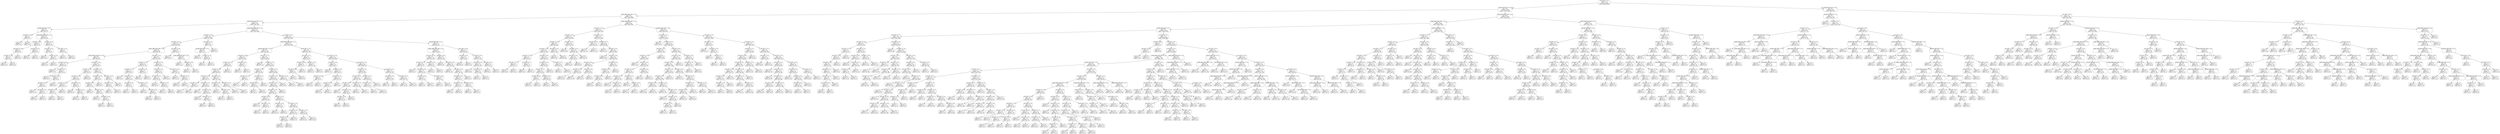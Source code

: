 digraph Tree {
node [shape=box, style="rounded", color="black", fontname="helvetica"] ;
edge [fontname="helvetica"] ;
0 [label="ELO_DIFF <= 5.3\ngini = 0.5\nsamples = 4209\nvalue = [3648, 3040]"] ;
1 [label="RECENT_PERF_DIFF <= 3.9\ngini = 0.5\nsamples = 3608\nvalue = [3210, 2500]"] ;
0 -> 1 [labeldistance=2.5, labelangle=45, headlabel="True"] ;
2 [label="HOME_AWAY_GOAL_DIFF <= 3.0\ngini = 0.5\nsamples = 1470\nvalue = [1422, 899]"] ;
1 -> 2 ;
3 [label="HOME_AWAY_GOAL_DIFF <= 1.3\ngini = 0.5\nsamples = 538\nvalue = [564, 305]"] ;
2 -> 3 ;
4 [label="RECENT_PERF_DIFF <= 0.7\ngini = 0.5\nsamples = 26\nvalue = [20, 17]"] ;
3 -> 4 ;
5 [label="ELO_DIFF <= 3.0\ngini = 0.3\nsamples = 4\nvalue = [5, 1]"] ;
4 -> 5 ;
6 [label="gini = 0.0\nsamples = 1\nvalue = [0, 1]"] ;
5 -> 6 ;
7 [label="gini = 0.0\nsamples = 3\nvalue = [5, 0]"] ;
5 -> 7 ;
8 [label="HOME_AWAY_GOAL_DIFF <= 1.0\ngini = 0.5\nsamples = 22\nvalue = [15, 16]"] ;
4 -> 8 ;
9 [label="ELO_DIFF <= 4.6\ngini = 0.5\nsamples = 8\nvalue = [7, 5]"] ;
8 -> 9 ;
10 [label="ELO_DIFF <= 3.4\ngini = 0.4\nsamples = 5\nvalue = [6, 2]"] ;
9 -> 10 ;
11 [label="ELO_DIFF <= 2.6\ngini = 0.5\nsamples = 3\nvalue = [2, 2]"] ;
10 -> 11 ;
12 [label="gini = 0.0\nsamples = 2\nvalue = [2, 0]"] ;
11 -> 12 ;
13 [label="gini = 0.0\nsamples = 1\nvalue = [0, 2]"] ;
11 -> 13 ;
14 [label="gini = 0.0\nsamples = 2\nvalue = [4, 0]"] ;
10 -> 14 ;
15 [label="ELO_DIFF <= 5.0\ngini = 0.4\nsamples = 3\nvalue = [1, 3]"] ;
9 -> 15 ;
16 [label="gini = 0.0\nsamples = 2\nvalue = [0, 3]"] ;
15 -> 16 ;
17 [label="gini = 0.0\nsamples = 1\nvalue = [1, 0]"] ;
15 -> 17 ;
18 [label="ELO_DIFF <= 3.4\ngini = 0.5\nsamples = 14\nvalue = [8, 11]"] ;
8 -> 18 ;
19 [label="ELO_DIFF <= 2.3\ngini = 0.3\nsamples = 7\nvalue = [7, 2]"] ;
18 -> 19 ;
20 [label="gini = 0.0\nsamples = 3\nvalue = [3, 0]"] ;
19 -> 20 ;
21 [label="ELO_DIFF <= 2.8\ngini = 0.4\nsamples = 4\nvalue = [4, 2]"] ;
19 -> 21 ;
22 [label="gini = 0.4\nsamples = 2\nvalue = [1, 2]"] ;
21 -> 22 ;
23 [label="gini = 0.0\nsamples = 2\nvalue = [3, 0]"] ;
21 -> 23 ;
24 [label="ELO_DIFF <= 3.7\ngini = 0.2\nsamples = 7\nvalue = [1, 9]"] ;
18 -> 24 ;
25 [label="gini = 0.4\nsamples = 2\nvalue = [1, 3]"] ;
24 -> 25 ;
26 [label="gini = 0.0\nsamples = 5\nvalue = [0, 6]"] ;
24 -> 26 ;
27 [label="HOME_AWAY_GOAL_DIFF <= 2.1\ngini = 0.5\nsamples = 512\nvalue = [544, 288]"] ;
3 -> 27 ;
28 [label="ELO_DIFF <= 4.9\ngini = 0.4\nsamples = 109\nvalue = [117, 48]"] ;
27 -> 28 ;
29 [label="ELO_DIFF <= 4.5\ngini = 0.4\nsamples = 99\nvalue = [110, 40]"] ;
28 -> 29 ;
30 [label="HOME_AWAY_GOAL_DIFF <= 1.9\ngini = 0.4\nsamples = 90\nvalue = [98, 39]"] ;
29 -> 30 ;
31 [label="HOME_AWAY_GOAL_DIFF <= 1.6\ngini = 0.4\nsamples = 43\nvalue = [46, 20]"] ;
30 -> 31 ;
32 [label="ELO_DIFF <= 3.4\ngini = 0.4\nsamples = 13\nvalue = [13, 5]"] ;
31 -> 32 ;
33 [label="gini = 0.0\nsamples = 6\nvalue = [7, 0]"] ;
32 -> 33 ;
34 [label="ELO_DIFF <= 3.7\ngini = 0.5\nsamples = 7\nvalue = [6, 5]"] ;
32 -> 34 ;
35 [label="gini = 0.0\nsamples = 2\nvalue = [0, 3]"] ;
34 -> 35 ;
36 [label="ELO_DIFF <= 4.2\ngini = 0.4\nsamples = 5\nvalue = [6, 2]"] ;
34 -> 36 ;
37 [label="ELO_DIFF <= 3.9\ngini = 0.4\nsamples = 4\nvalue = [4, 2]"] ;
36 -> 37 ;
38 [label="gini = 0.0\nsamples = 1\nvalue = [1, 0]"] ;
37 -> 38 ;
39 [label="ELO_DIFF <= 4.1\ngini = 0.5\nsamples = 3\nvalue = [3, 2]"] ;
37 -> 39 ;
40 [label="gini = 0.0\nsamples = 1\nvalue = [0, 1]"] ;
39 -> 40 ;
41 [label="gini = 0.4\nsamples = 2\nvalue = [3, 1]"] ;
39 -> 41 ;
42 [label="gini = 0.0\nsamples = 1\nvalue = [2, 0]"] ;
36 -> 42 ;
43 [label="ELO_DIFF <= 3.4\ngini = 0.4\nsamples = 30\nvalue = [33, 15]"] ;
31 -> 43 ;
44 [label="ELO_DIFF <= 2.8\ngini = 0.3\nsamples = 17\nvalue = [25, 5]"] ;
43 -> 44 ;
45 [label="ELO_DIFF <= 2.3\ngini = 0.4\nsamples = 11\nvalue = [16, 5]"] ;
44 -> 45 ;
46 [label="ELO_DIFF <= 2.0\ngini = 0.2\nsamples = 7\nvalue = [12, 2]"] ;
45 -> 46 ;
47 [label="ELO_DIFF <= 1.9\ngini = 0.5\nsamples = 3\nvalue = [3, 2]"] ;
46 -> 47 ;
48 [label="gini = 0.0\nsamples = 2\nvalue = [3, 0]"] ;
47 -> 48 ;
49 [label="gini = 0.0\nsamples = 1\nvalue = [0, 2]"] ;
47 -> 49 ;
50 [label="gini = 0.0\nsamples = 4\nvalue = [9, 0]"] ;
46 -> 50 ;
51 [label="ELO_DIFF <= 2.4\ngini = 0.5\nsamples = 4\nvalue = [4, 3]"] ;
45 -> 51 ;
52 [label="gini = 0.0\nsamples = 1\nvalue = [0, 2]"] ;
51 -> 52 ;
53 [label="ELO_DIFF <= 2.6\ngini = 0.3\nsamples = 3\nvalue = [4, 1]"] ;
51 -> 53 ;
54 [label="gini = 0.0\nsamples = 1\nvalue = [2, 0]"] ;
53 -> 54 ;
55 [label="gini = 0.4\nsamples = 2\nvalue = [2, 1]"] ;
53 -> 55 ;
56 [label="gini = 0.0\nsamples = 6\nvalue = [9, 0]"] ;
44 -> 56 ;
57 [label="ELO_DIFF <= 4.1\ngini = 0.5\nsamples = 13\nvalue = [8, 10]"] ;
43 -> 57 ;
58 [label="ELO_DIFF <= 3.9\ngini = 0.4\nsamples = 6\nvalue = [3, 6]"] ;
57 -> 58 ;
59 [label="ELO_DIFF <= 3.5\ngini = 0.5\nsamples = 5\nvalue = [3, 4]"] ;
58 -> 59 ;
60 [label="gini = 0.0\nsamples = 1\nvalue = [0, 1]"] ;
59 -> 60 ;
61 [label="ELO_DIFF <= 3.7\ngini = 0.5\nsamples = 4\nvalue = [3, 3]"] ;
59 -> 61 ;
62 [label="gini = 0.0\nsamples = 1\nvalue = [1, 0]"] ;
61 -> 62 ;
63 [label="ELO_DIFF <= 3.8\ngini = 0.5\nsamples = 3\nvalue = [2, 3]"] ;
61 -> 63 ;
64 [label="gini = 0.0\nsamples = 1\nvalue = [0, 1]"] ;
63 -> 64 ;
65 [label="gini = 0.5\nsamples = 2\nvalue = [2, 2]"] ;
63 -> 65 ;
66 [label="gini = 0.0\nsamples = 1\nvalue = [0, 2]"] ;
58 -> 66 ;
67 [label="ELO_DIFF <= 4.3\ngini = 0.5\nsamples = 7\nvalue = [5, 4]"] ;
57 -> 67 ;
68 [label="ELO_DIFF <= 4.2\ngini = 0.5\nsamples = 6\nvalue = [5, 3]"] ;
67 -> 68 ;
69 [label="gini = 0.5\nsamples = 2\nvalue = [1, 1]"] ;
68 -> 69 ;
70 [label="gini = 0.4\nsamples = 4\nvalue = [4, 2]"] ;
68 -> 70 ;
71 [label="gini = 0.0\nsamples = 1\nvalue = [0, 1]"] ;
67 -> 71 ;
72 [label="ELO_DIFF <= 3.0\ngini = 0.4\nsamples = 47\nvalue = [52, 19]"] ;
30 -> 72 ;
73 [label="ELO_DIFF <= 2.3\ngini = 0.5\nsamples = 19\nvalue = [17, 11]"] ;
72 -> 73 ;
74 [label="ELO_DIFF <= 1.4\ngini = 0.4\nsamples = 14\nvalue = [16, 5]"] ;
73 -> 74 ;
75 [label="gini = 0.0\nsamples = 1\nvalue = [0, 1]"] ;
74 -> 75 ;
76 [label="ELO_DIFF <= 1.7\ngini = 0.3\nsamples = 13\nvalue = [16, 4]"] ;
74 -> 76 ;
77 [label="ELO_DIFF <= 1.6\ngini = 0.5\nsamples = 4\nvalue = [3, 2]"] ;
76 -> 77 ;
78 [label="gini = 0.4\nsamples = 2\nvalue = [2, 1]"] ;
77 -> 78 ;
79 [label="gini = 0.5\nsamples = 2\nvalue = [1, 1]"] ;
77 -> 79 ;
80 [label="ELO_DIFF <= 1.9\ngini = 0.2\nsamples = 9\nvalue = [13, 2]"] ;
76 -> 80 ;
81 [label="gini = 0.0\nsamples = 2\nvalue = [3, 0]"] ;
80 -> 81 ;
82 [label="ELO_DIFF <= 2.0\ngini = 0.3\nsamples = 7\nvalue = [10, 2]"] ;
80 -> 82 ;
83 [label="gini = 0.2\nsamples = 4\nvalue = [6, 1]"] ;
82 -> 83 ;
84 [label="gini = 0.3\nsamples = 3\nvalue = [4, 1]"] ;
82 -> 84 ;
85 [label="ELO_DIFF <= 2.8\ngini = 0.2\nsamples = 5\nvalue = [1, 6]"] ;
73 -> 85 ;
86 [label="gini = 0.0\nsamples = 3\nvalue = [0, 5]"] ;
85 -> 86 ;
87 [label="gini = 0.5\nsamples = 2\nvalue = [1, 1]"] ;
85 -> 87 ;
88 [label="ELO_DIFF <= 3.9\ngini = 0.3\nsamples = 28\nvalue = [35, 8]"] ;
72 -> 88 ;
89 [label="ELO_DIFF <= 3.4\ngini = 0.2\nsamples = 19\nvalue = [25, 4]"] ;
88 -> 89 ;
90 [label="ELO_DIFF <= 3.1\ngini = 0.4\nsamples = 12\nvalue = [13, 4]"] ;
89 -> 90 ;
91 [label="gini = 0.0\nsamples = 3\nvalue = [5, 0]"] ;
90 -> 91 ;
92 [label="ELO_DIFF <= 3.2\ngini = 0.4\nsamples = 9\nvalue = [8, 4]"] ;
90 -> 92 ;
93 [label="gini = 0.4\nsamples = 3\nvalue = [3, 1]"] ;
92 -> 93 ;
94 [label="gini = 0.5\nsamples = 6\nvalue = [5, 3]"] ;
92 -> 94 ;
95 [label="gini = 0.0\nsamples = 7\nvalue = [12, 0]"] ;
89 -> 95 ;
96 [label="ELO_DIFF <= 4.1\ngini = 0.4\nsamples = 9\nvalue = [10, 4]"] ;
88 -> 96 ;
97 [label="gini = 0.5\nsamples = 3\nvalue = [2, 3]"] ;
96 -> 97 ;
98 [label="ELO_DIFF <= 4.3\ngini = 0.2\nsamples = 6\nvalue = [8, 1]"] ;
96 -> 98 ;
99 [label="gini = 0.0\nsamples = 3\nvalue = [5, 0]"] ;
98 -> 99 ;
100 [label="gini = 0.4\nsamples = 3\nvalue = [3, 1]"] ;
98 -> 100 ;
101 [label="ELO_DIFF <= 4.6\ngini = 0.1\nsamples = 9\nvalue = [12, 1]"] ;
29 -> 101 ;
102 [label="gini = 0.0\nsamples = 6\nvalue = [10, 0]"] ;
101 -> 102 ;
103 [label="HOME_AWAY_GOAL_DIFF <= 1.9\ngini = 0.4\nsamples = 3\nvalue = [2, 1]"] ;
101 -> 103 ;
104 [label="gini = 0.0\nsamples = 1\nvalue = [1, 0]"] ;
103 -> 104 ;
105 [label="ELO_DIFF <= 4.8\ngini = 0.5\nsamples = 2\nvalue = [1, 1]"] ;
103 -> 105 ;
106 [label="gini = 0.0\nsamples = 1\nvalue = [0, 1]"] ;
105 -> 106 ;
107 [label="gini = 0.0\nsamples = 1\nvalue = [1, 0]"] ;
105 -> 107 ;
108 [label="ELO_DIFF <= 5.2\ngini = 0.5\nsamples = 10\nvalue = [7, 8]"] ;
28 -> 108 ;
109 [label="RECENT_PERF_DIFF <= 1.7\ngini = 0.5\nsamples = 7\nvalue = [5, 7]"] ;
108 -> 109 ;
110 [label="gini = 0.0\nsamples = 1\nvalue = [0, 1]"] ;
109 -> 110 ;
111 [label="ELO_DIFF <= 5.0\ngini = 0.5\nsamples = 6\nvalue = [5, 6]"] ;
109 -> 111 ;
112 [label="gini = 0.5\nsamples = 4\nvalue = [3, 4]"] ;
111 -> 112 ;
113 [label="gini = 0.5\nsamples = 2\nvalue = [2, 2]"] ;
111 -> 113 ;
114 [label="gini = 0.4\nsamples = 3\nvalue = [2, 1]"] ;
108 -> 114 ;
115 [label="ELO_DIFF <= 4.3\ngini = 0.5\nsamples = 403\nvalue = [427, 240]"] ;
27 -> 115 ;
116 [label="HOME_AWAY_GOAL_DIFF <= 2.7\ngini = 0.4\nsamples = 311\nvalue = [344, 168]"] ;
115 -> 116 ;
117 [label="RECENT_PERF_DIFF <= 2.4\ngini = 0.4\nsamples = 174\nvalue = [201, 90]"] ;
116 -> 117 ;
118 [label="ELO_DIFF <= 3.9\ngini = 0.4\nsamples = 52\nvalue = [62, 26]"] ;
117 -> 118 ;
119 [label="ELO_DIFF <= 3.5\ngini = 0.4\nsamples = 45\nvalue = [59, 19]"] ;
118 -> 119 ;
120 [label="ELO_DIFF <= 2.8\ngini = 0.4\nsamples = 38\nvalue = [45, 19]"] ;
119 -> 120 ;
121 [label="ELO_DIFF <= 2.1\ngini = 0.3\nsamples = 23\nvalue = [32, 7]"] ;
120 -> 121 ;
122 [label="ELO_DIFF <= 1.4\ngini = 0.1\nsamples = 9\nvalue = [12, 1]"] ;
121 -> 122 ;
123 [label="gini = 0.3\nsamples = 2\nvalue = [4, 1]"] ;
122 -> 123 ;
124 [label="gini = 0.0\nsamples = 7\nvalue = [8, 0]"] ;
122 -> 124 ;
125 [label="ELO_DIFF <= 2.3\ngini = 0.4\nsamples = 14\nvalue = [20, 6]"] ;
121 -> 125 ;
126 [label="gini = 0.4\nsamples = 2\nvalue = [1, 3]"] ;
125 -> 126 ;
127 [label="ELO_DIFF <= 2.6\ngini = 0.2\nsamples = 12\nvalue = [19, 3]"] ;
125 -> 127 ;
128 [label="gini = 0.0\nsamples = 3\nvalue = [3, 0]"] ;
127 -> 128 ;
129 [label="ELO_DIFF <= 2.7\ngini = 0.3\nsamples = 9\nvalue = [16, 3]"] ;
127 -> 129 ;
130 [label="gini = 0.3\nsamples = 4\nvalue = [7, 2]"] ;
129 -> 130 ;
131 [label="gini = 0.2\nsamples = 5\nvalue = [9, 1]"] ;
129 -> 131 ;
132 [label="ELO_DIFF <= 3.2\ngini = 0.5\nsamples = 15\nvalue = [13, 12]"] ;
120 -> 132 ;
133 [label="ELO_DIFF <= 3.0\ngini = 0.3\nsamples = 7\nvalue = [2, 8]"] ;
132 -> 133 ;
134 [label="gini = 0.0\nsamples = 2\nvalue = [0, 4]"] ;
133 -> 134 ;
135 [label="ELO_DIFF <= 3.1\ngini = 0.4\nsamples = 5\nvalue = [2, 4]"] ;
133 -> 135 ;
136 [label="gini = 0.5\nsamples = 4\nvalue = [2, 3]"] ;
135 -> 136 ;
137 [label="gini = 0.0\nsamples = 1\nvalue = [0, 1]"] ;
135 -> 137 ;
138 [label="ELO_DIFF <= 3.4\ngini = 0.4\nsamples = 8\nvalue = [11, 4]"] ;
132 -> 138 ;
139 [label="gini = 0.0\nsamples = 3\nvalue = [7, 0]"] ;
138 -> 139 ;
140 [label="gini = 0.5\nsamples = 5\nvalue = [4, 4]"] ;
138 -> 140 ;
141 [label="gini = 0.0\nsamples = 7\nvalue = [14, 0]"] ;
119 -> 141 ;
142 [label="ELO_DIFF <= 4.1\ngini = 0.4\nsamples = 7\nvalue = [3, 7]"] ;
118 -> 142 ;
143 [label="gini = 0.0\nsamples = 2\nvalue = [0, 2]"] ;
142 -> 143 ;
144 [label="gini = 0.5\nsamples = 5\nvalue = [3, 5]"] ;
142 -> 144 ;
145 [label="ELO_DIFF <= 1.7\ngini = 0.4\nsamples = 122\nvalue = [139, 64]"] ;
117 -> 145 ;
146 [label="gini = 0.0\nsamples = 5\nvalue = [11, 0]"] ;
145 -> 146 ;
147 [label="ELO_DIFF <= 2.4\ngini = 0.4\nsamples = 117\nvalue = [128, 64]"] ;
145 -> 147 ;
148 [label="ELO_DIFF <= 2.0\ngini = 0.5\nsamples = 16\nvalue = [12, 18]"] ;
147 -> 148 ;
149 [label="ELO_DIFF <= 1.9\ngini = 0.3\nsamples = 7\nvalue = [8, 2]"] ;
148 -> 149 ;
150 [label="gini = 0.5\nsamples = 2\nvalue = [1, 1]"] ;
149 -> 150 ;
151 [label="gini = 0.2\nsamples = 5\nvalue = [7, 1]"] ;
149 -> 151 ;
152 [label="ELO_DIFF <= 2.3\ngini = 0.3\nsamples = 9\nvalue = [4, 16]"] ;
148 -> 152 ;
153 [label="ELO_DIFF <= 2.1\ngini = 0.4\nsamples = 7\nvalue = [4, 13]"] ;
152 -> 153 ;
154 [label="gini = 0.0\nsamples = 1\nvalue = [0, 2]"] ;
153 -> 154 ;
155 [label="gini = 0.4\nsamples = 6\nvalue = [4, 11]"] ;
153 -> 155 ;
156 [label="gini = 0.0\nsamples = 2\nvalue = [0, 3]"] ;
152 -> 156 ;
157 [label="ELO_DIFF <= 4.1\ngini = 0.4\nsamples = 101\nvalue = [116, 46]"] ;
147 -> 157 ;
158 [label="ELO_DIFF <= 3.9\ngini = 0.4\nsamples = 89\nvalue = [101, 45]"] ;
157 -> 158 ;
159 [label="ELO_DIFF <= 3.8\ngini = 0.4\nsamples = 80\nvalue = [91, 38]"] ;
158 -> 159 ;
160 [label="ELO_DIFF <= 2.8\ngini = 0.4\nsamples = 73\nvalue = [83, 37]"] ;
159 -> 160 ;
161 [label="ELO_DIFF <= 2.6\ngini = 0.5\nsamples = 17\nvalue = [16, 10]"] ;
160 -> 161 ;
162 [label="gini = 0.4\nsamples = 6\nvalue = [7, 3]"] ;
161 -> 162 ;
163 [label="ELO_DIFF <= 2.7\ngini = 0.5\nsamples = 11\nvalue = [9, 7]"] ;
161 -> 163 ;
164 [label="gini = 0.5\nsamples = 5\nvalue = [5, 4]"] ;
163 -> 164 ;
165 [label="gini = 0.5\nsamples = 6\nvalue = [4, 3]"] ;
163 -> 165 ;
166 [label="ELO_DIFF <= 3.1\ngini = 0.4\nsamples = 56\nvalue = [67, 27]"] ;
160 -> 166 ;
167 [label="ELO_DIFF <= 3.0\ngini = 0.3\nsamples = 14\nvalue = [19, 5]"] ;
166 -> 167 ;
168 [label="gini = 0.4\nsamples = 9\nvalue = [11, 4]"] ;
167 -> 168 ;
169 [label="gini = 0.2\nsamples = 5\nvalue = [8, 1]"] ;
167 -> 169 ;
170 [label="ELO_DIFF <= 3.5\ngini = 0.4\nsamples = 42\nvalue = [48, 22]"] ;
166 -> 170 ;
171 [label="ELO_DIFF <= 3.4\ngini = 0.5\nsamples = 24\nvalue = [23, 13]"] ;
170 -> 171 ;
172 [label="ELO_DIFF <= 3.2\ngini = 0.4\nsamples = 14\nvalue = [14, 6]"] ;
171 -> 172 ;
173 [label="gini = 0.4\nsamples = 8\nvalue = [8, 4]"] ;
172 -> 173 ;
174 [label="gini = 0.4\nsamples = 6\nvalue = [6, 2]"] ;
172 -> 174 ;
175 [label="gini = 0.5\nsamples = 10\nvalue = [9, 7]"] ;
171 -> 175 ;
176 [label="ELO_DIFF <= 3.7\ngini = 0.4\nsamples = 18\nvalue = [25, 9]"] ;
170 -> 176 ;
177 [label="gini = 0.4\nsamples = 8\nvalue = [11, 4]"] ;
176 -> 177 ;
178 [label="gini = 0.4\nsamples = 10\nvalue = [14, 5]"] ;
176 -> 178 ;
179 [label="gini = 0.2\nsamples = 7\nvalue = [8, 1]"] ;
159 -> 179 ;
180 [label="gini = 0.5\nsamples = 9\nvalue = [10, 7]"] ;
158 -> 180 ;
181 [label="ELO_DIFF <= 4.2\ngini = 0.1\nsamples = 12\nvalue = [15, 1]"] ;
157 -> 181 ;
182 [label="gini = 0.0\nsamples = 5\nvalue = [6, 0]"] ;
181 -> 182 ;
183 [label="gini = 0.2\nsamples = 7\nvalue = [9, 1]"] ;
181 -> 183 ;
184 [label="ELO_DIFF <= 1.7\ngini = 0.5\nsamples = 137\nvalue = [143, 78]"] ;
116 -> 184 ;
185 [label="ELO_DIFF <= 1.3\ngini = 0.5\nsamples = 13\nvalue = [9, 12]"] ;
184 -> 185 ;
186 [label="ELO_DIFF <= 0.9\ngini = 0.3\nsamples = 6\nvalue = [7, 2]"] ;
185 -> 186 ;
187 [label="ELO_DIFF <= 0.8\ngini = 0.5\nsamples = 2\nvalue = [2, 2]"] ;
186 -> 187 ;
188 [label="gini = 0.0\nsamples = 1\nvalue = [2, 0]"] ;
187 -> 188 ;
189 [label="gini = 0.0\nsamples = 1\nvalue = [0, 2]"] ;
187 -> 189 ;
190 [label="gini = 0.0\nsamples = 4\nvalue = [5, 0]"] ;
186 -> 190 ;
191 [label="ELO_DIFF <= 1.5\ngini = 0.3\nsamples = 7\nvalue = [2, 10]"] ;
185 -> 191 ;
192 [label="gini = 0.0\nsamples = 2\nvalue = [0, 4]"] ;
191 -> 192 ;
193 [label="gini = 0.4\nsamples = 5\nvalue = [2, 6]"] ;
191 -> 193 ;
194 [label="ELO_DIFF <= 2.6\ngini = 0.4\nsamples = 124\nvalue = [134, 66]"] ;
184 -> 194 ;
195 [label="ELO_DIFF <= 1.9\ngini = 0.3\nsamples = 23\nvalue = [25, 5]"] ;
194 -> 195 ;
196 [label="gini = 0.4\nsamples = 4\nvalue = [4, 2]"] ;
195 -> 196 ;
197 [label="ELO_DIFF <= 2.1\ngini = 0.2\nsamples = 19\nvalue = [21, 3]"] ;
195 -> 197 ;
198 [label="ELO_DIFF <= 2.0\ngini = 0.3\nsamples = 5\nvalue = [4, 1]"] ;
197 -> 198 ;
199 [label="gini = 0.0\nsamples = 2\nvalue = [2, 0]"] ;
198 -> 199 ;
200 [label="gini = 0.4\nsamples = 3\nvalue = [2, 1]"] ;
198 -> 200 ;
201 [label="ELO_DIFF <= 2.4\ngini = 0.2\nsamples = 14\nvalue = [17, 2]"] ;
197 -> 201 ;
202 [label="ELO_DIFF <= 2.3\ngini = 0.1\nsamples = 9\nvalue = [12, 1]"] ;
201 -> 202 ;
203 [label="gini = 0.0\nsamples = 2\nvalue = [2, 0]"] ;
202 -> 203 ;
204 [label="gini = 0.2\nsamples = 7\nvalue = [10, 1]"] ;
202 -> 204 ;
205 [label="gini = 0.3\nsamples = 5\nvalue = [5, 1]"] ;
201 -> 205 ;
206 [label="ELO_DIFF <= 3.8\ngini = 0.5\nsamples = 101\nvalue = [109, 61]"] ;
194 -> 206 ;
207 [label="ELO_DIFF <= 3.4\ngini = 0.4\nsamples = 63\nvalue = [75, 35]"] ;
206 -> 207 ;
208 [label="ELO_DIFF <= 3.1\ngini = 0.5\nsamples = 35\nvalue = [37, 23]"] ;
207 -> 208 ;
209 [label="ELO_DIFF <= 2.7\ngini = 0.4\nsamples = 21\nvalue = [21, 9]"] ;
208 -> 209 ;
210 [label="gini = 0.5\nsamples = 2\nvalue = [2, 2]"] ;
209 -> 210 ;
211 [label="ELO_DIFF <= 3.0\ngini = 0.4\nsamples = 19\nvalue = [19, 7]"] ;
209 -> 211 ;
212 [label="ELO_DIFF <= 2.8\ngini = 0.4\nsamples = 11\nvalue = [11, 5]"] ;
211 -> 212 ;
213 [label="gini = 0.4\nsamples = 5\nvalue = [5, 2]"] ;
212 -> 213 ;
214 [label="gini = 0.4\nsamples = 6\nvalue = [6, 3]"] ;
212 -> 214 ;
215 [label="gini = 0.3\nsamples = 8\nvalue = [8, 2]"] ;
211 -> 215 ;
216 [label="ELO_DIFF <= 3.2\ngini = 0.5\nsamples = 14\nvalue = [16, 14]"] ;
208 -> 216 ;
217 [label="gini = 0.5\nsamples = 7\nvalue = [5, 8]"] ;
216 -> 217 ;
218 [label="gini = 0.5\nsamples = 7\nvalue = [11, 6]"] ;
216 -> 218 ;
219 [label="ELO_DIFF <= 3.7\ngini = 0.4\nsamples = 28\nvalue = [38, 12]"] ;
207 -> 219 ;
220 [label="ELO_DIFF <= 3.5\ngini = 0.3\nsamples = 19\nvalue = [27, 6]"] ;
219 -> 220 ;
221 [label="gini = 0.3\nsamples = 5\nvalue = [5, 1]"] ;
220 -> 221 ;
222 [label="gini = 0.3\nsamples = 14\nvalue = [22, 5]"] ;
220 -> 222 ;
223 [label="gini = 0.5\nsamples = 9\nvalue = [11, 6]"] ;
219 -> 223 ;
224 [label="ELO_DIFF <= 4.1\ngini = 0.5\nsamples = 38\nvalue = [34, 26]"] ;
206 -> 224 ;
225 [label="ELO_DIFF <= 3.9\ngini = 0.5\nsamples = 18\nvalue = [12, 15]"] ;
224 -> 225 ;
226 [label="gini = 0.5\nsamples = 11\nvalue = [7, 8]"] ;
225 -> 226 ;
227 [label="gini = 0.5\nsamples = 7\nvalue = [5, 7]"] ;
225 -> 227 ;
228 [label="ELO_DIFF <= 4.2\ngini = 0.4\nsamples = 20\nvalue = [22, 11]"] ;
224 -> 228 ;
229 [label="gini = 0.5\nsamples = 10\nvalue = [11, 6]"] ;
228 -> 229 ;
230 [label="gini = 0.4\nsamples = 10\nvalue = [11, 5]"] ;
228 -> 230 ;
231 [label="RECENT_PERF_DIFF <= 2.7\ngini = 0.5\nsamples = 92\nvalue = [83, 72]"] ;
115 -> 231 ;
232 [label="HOME_AWAY_GOAL_DIFF <= 2.4\ngini = 0.5\nsamples = 51\nvalue = [43, 43]"] ;
231 -> 232 ;
233 [label="ELO_DIFF <= 5.0\ngini = 0.5\nsamples = 24\nvalue = [21, 20]"] ;
232 -> 233 ;
234 [label="ELO_DIFF <= 4.5\ngini = 0.4\nsamples = 16\nvalue = [8, 17]"] ;
233 -> 234 ;
235 [label="gini = 0.0\nsamples = 3\nvalue = [0, 5]"] ;
234 -> 235 ;
236 [label="ELO_DIFF <= 4.8\ngini = 0.5\nsamples = 13\nvalue = [8, 12]"] ;
234 -> 236 ;
237 [label="ELO_DIFF <= 4.6\ngini = 0.5\nsamples = 6\nvalue = [5, 4]"] ;
236 -> 237 ;
238 [label="gini = 0.5\nsamples = 5\nvalue = [4, 4]"] ;
237 -> 238 ;
239 [label="gini = 0.0\nsamples = 1\nvalue = [1, 0]"] ;
237 -> 239 ;
240 [label="ELO_DIFF <= 4.9\ngini = 0.4\nsamples = 7\nvalue = [3, 8]"] ;
236 -> 240 ;
241 [label="gini = 0.3\nsamples = 3\nvalue = [1, 5]"] ;
240 -> 241 ;
242 [label="gini = 0.5\nsamples = 4\nvalue = [2, 3]"] ;
240 -> 242 ;
243 [label="ELO_DIFF <= 5.2\ngini = 0.3\nsamples = 8\nvalue = [13, 3]"] ;
233 -> 243 ;
244 [label="gini = 0.2\nsamples = 4\nvalue = [6, 1]"] ;
243 -> 244 ;
245 [label="gini = 0.3\nsamples = 4\nvalue = [7, 2]"] ;
243 -> 245 ;
246 [label="ELO_DIFF <= 4.5\ngini = 0.5\nsamples = 27\nvalue = [22, 23]"] ;
232 -> 246 ;
247 [label="gini = 0.0\nsamples = 4\nvalue = [6, 0]"] ;
246 -> 247 ;
248 [label="ELO_DIFF <= 4.6\ngini = 0.5\nsamples = 23\nvalue = [16, 23]"] ;
246 -> 248 ;
249 [label="gini = 0.3\nsamples = 6\nvalue = [2, 10]"] ;
248 -> 249 ;
250 [label="ELO_DIFF <= 5.2\ngini = 0.5\nsamples = 17\nvalue = [14, 13]"] ;
248 -> 250 ;
251 [label="ELO_DIFF <= 4.9\ngini = 0.5\nsamples = 12\nvalue = [11, 7]"] ;
250 -> 251 ;
252 [label="ELO_DIFF <= 4.8\ngini = 0.5\nsamples = 8\nvalue = [7, 6]"] ;
251 -> 252 ;
253 [label="gini = 0.5\nsamples = 2\nvalue = [3, 2]"] ;
252 -> 253 ;
254 [label="gini = 0.5\nsamples = 6\nvalue = [4, 4]"] ;
252 -> 254 ;
255 [label="ELO_DIFF <= 5.0\ngini = 0.3\nsamples = 4\nvalue = [4, 1]"] ;
251 -> 255 ;
256 [label="gini = 0.0\nsamples = 2\nvalue = [2, 0]"] ;
255 -> 256 ;
257 [label="gini = 0.4\nsamples = 2\nvalue = [2, 1]"] ;
255 -> 257 ;
258 [label="gini = 0.4\nsamples = 5\nvalue = [3, 6]"] ;
250 -> 258 ;
259 [label="ELO_DIFF <= 4.6\ngini = 0.5\nsamples = 41\nvalue = [40, 29]"] ;
231 -> 259 ;
260 [label="ELO_DIFF <= 4.5\ngini = 0.4\nsamples = 10\nvalue = [13, 6]"] ;
259 -> 260 ;
261 [label="gini = 0.5\nsamples = 6\nvalue = [6, 6]"] ;
260 -> 261 ;
262 [label="gini = 0.0\nsamples = 4\nvalue = [7, 0]"] ;
260 -> 262 ;
263 [label="ELO_DIFF <= 5.0\ngini = 0.5\nsamples = 31\nvalue = [27, 23]"] ;
259 -> 263 ;
264 [label="ELO_DIFF <= 4.8\ngini = 0.5\nsamples = 19\nvalue = [12, 14]"] ;
263 -> 264 ;
265 [label="gini = 0.5\nsamples = 11\nvalue = [8, 6]"] ;
264 -> 265 ;
266 [label="ELO_DIFF <= 4.9\ngini = 0.4\nsamples = 8\nvalue = [4, 8]"] ;
264 -> 266 ;
267 [label="gini = 0.5\nsamples = 3\nvalue = [2, 3]"] ;
266 -> 267 ;
268 [label="gini = 0.4\nsamples = 5\nvalue = [2, 5]"] ;
266 -> 268 ;
269 [label="ELO_DIFF <= 5.2\ngini = 0.5\nsamples = 12\nvalue = [15, 9]"] ;
263 -> 269 ;
270 [label="gini = 0.4\nsamples = 7\nvalue = [8, 4]"] ;
269 -> 270 ;
271 [label="gini = 0.5\nsamples = 5\nvalue = [7, 5]"] ;
269 -> 271 ;
272 [label="HOME_AWAY_GOAL_DIFF <= 3.3\ngini = 0.5\nsamples = 932\nvalue = [858, 594]"] ;
2 -> 272 ;
273 [label="ELO_DIFF <= 3.7\ngini = 0.5\nsamples = 241\nvalue = [230, 158]"] ;
272 -> 273 ;
274 [label="ELO_DIFF <= 3.1\ngini = 0.5\nsamples = 123\nvalue = [119, 64]"] ;
273 -> 274 ;
275 [label="ELO_DIFF <= 2.8\ngini = 0.5\nsamples = 74\nvalue = [60, 48]"] ;
274 -> 275 ;
276 [label="ELO_DIFF <= 1.9\ngini = 0.5\nsamples = 59\nvalue = [53, 30]"] ;
275 -> 276 ;
277 [label="ELO_DIFF <= 1.6\ngini = 0.3\nsamples = 13\nvalue = [15, 3]"] ;
276 -> 277 ;
278 [label="ELO_DIFF <= 1.4\ngini = 0.4\nsamples = 5\nvalue = [4, 2]"] ;
277 -> 278 ;
279 [label="gini = 0.0\nsamples = 4\nvalue = [4, 0]"] ;
278 -> 279 ;
280 [label="gini = 0.0\nsamples = 1\nvalue = [0, 2]"] ;
278 -> 280 ;
281 [label="ELO_DIFF <= 1.7\ngini = 0.2\nsamples = 8\nvalue = [11, 1]"] ;
277 -> 281 ;
282 [label="gini = 0.0\nsamples = 3\nvalue = [4, 0]"] ;
281 -> 282 ;
283 [label="gini = 0.2\nsamples = 5\nvalue = [7, 1]"] ;
281 -> 283 ;
284 [label="ELO_DIFF <= 2.6\ngini = 0.5\nsamples = 46\nvalue = [38, 27]"] ;
276 -> 284 ;
285 [label="ELO_DIFF <= 2.4\ngini = 0.5\nsamples = 30\nvalue = [20, 22]"] ;
284 -> 285 ;
286 [label="ELO_DIFF <= 2.1\ngini = 0.5\nsamples = 22\nvalue = [14, 18]"] ;
285 -> 286 ;
287 [label="ELO_DIFF <= 2.0\ngini = 0.5\nsamples = 7\nvalue = [4, 3]"] ;
286 -> 287 ;
288 [label="gini = 0.5\nsamples = 4\nvalue = [2, 2]"] ;
287 -> 288 ;
289 [label="gini = 0.4\nsamples = 3\nvalue = [2, 1]"] ;
287 -> 289 ;
290 [label="ELO_DIFF <= 2.3\ngini = 0.5\nsamples = 15\nvalue = [10, 15]"] ;
286 -> 290 ;
291 [label="gini = 0.5\nsamples = 7\nvalue = [6, 8]"] ;
290 -> 291 ;
292 [label="gini = 0.5\nsamples = 8\nvalue = [4, 7]"] ;
290 -> 292 ;
293 [label="gini = 0.5\nsamples = 8\nvalue = [6, 4]"] ;
285 -> 293 ;
294 [label="ELO_DIFF <= 2.7\ngini = 0.3\nsamples = 16\nvalue = [18, 5]"] ;
284 -> 294 ;
295 [label="gini = 0.3\nsamples = 7\nvalue = [8, 2]"] ;
294 -> 295 ;
296 [label="gini = 0.4\nsamples = 9\nvalue = [10, 3]"] ;
294 -> 296 ;
297 [label="ELO_DIFF <= 3.0\ngini = 0.4\nsamples = 15\nvalue = [7, 18]"] ;
275 -> 297 ;
298 [label="gini = 0.4\nsamples = 6\nvalue = [3, 8]"] ;
297 -> 298 ;
299 [label="gini = 0.4\nsamples = 9\nvalue = [4, 10]"] ;
297 -> 299 ;
300 [label="ELO_DIFF <= 3.2\ngini = 0.3\nsamples = 49\nvalue = [59, 16]"] ;
274 -> 300 ;
301 [label="gini = 0.2\nsamples = 14\nvalue = [18, 2]"] ;
300 -> 301 ;
302 [label="ELO_DIFF <= 3.5\ngini = 0.4\nsamples = 35\nvalue = [41, 14]"] ;
300 -> 302 ;
303 [label="ELO_DIFF <= 3.4\ngini = 0.4\nsamples = 25\nvalue = [30, 9]"] ;
302 -> 303 ;
304 [label="gini = 0.4\nsamples = 12\nvalue = [12, 4]"] ;
303 -> 304 ;
305 [label="gini = 0.3\nsamples = 13\nvalue = [18, 5]"] ;
303 -> 305 ;
306 [label="gini = 0.4\nsamples = 10\nvalue = [11, 5]"] ;
302 -> 306 ;
307 [label="ELO_DIFF <= 3.9\ngini = 0.5\nsamples = 118\nvalue = [111, 94]"] ;
273 -> 307 ;
308 [label="ELO_DIFF <= 3.8\ngini = 0.5\nsamples = 30\nvalue = [25, 28]"] ;
307 -> 308 ;
309 [label="gini = 0.5\nsamples = 13\nvalue = [12, 11]"] ;
308 -> 309 ;
310 [label="gini = 0.5\nsamples = 17\nvalue = [13, 17]"] ;
308 -> 310 ;
311 [label="ELO_DIFF <= 4.1\ngini = 0.5\nsamples = 88\nvalue = [86, 66]"] ;
307 -> 311 ;
312 [label="gini = 0.3\nsamples = 8\nvalue = [11, 2]"] ;
311 -> 312 ;
313 [label="ELO_DIFF <= 4.2\ngini = 0.5\nsamples = 80\nvalue = [75, 64]"] ;
311 -> 313 ;
314 [label="gini = 0.5\nsamples = 12\nvalue = [9, 14]"] ;
313 -> 314 ;
315 [label="ELO_DIFF <= 4.8\ngini = 0.5\nsamples = 68\nvalue = [66, 50]"] ;
313 -> 315 ;
316 [label="ELO_DIFF <= 4.5\ngini = 0.5\nsamples = 45\nvalue = [49, 31]"] ;
315 -> 316 ;
317 [label="ELO_DIFF <= 4.3\ngini = 0.5\nsamples = 26\nvalue = [24, 21]"] ;
316 -> 317 ;
318 [label="gini = 0.5\nsamples = 10\nvalue = [11, 8]"] ;
317 -> 318 ;
319 [label="gini = 0.5\nsamples = 16\nvalue = [13, 13]"] ;
317 -> 319 ;
320 [label="ELO_DIFF <= 4.6\ngini = 0.4\nsamples = 19\nvalue = [25, 10]"] ;
316 -> 320 ;
321 [label="gini = 0.4\nsamples = 13\nvalue = [19, 7]"] ;
320 -> 321 ;
322 [label="gini = 0.4\nsamples = 6\nvalue = [6, 3]"] ;
320 -> 322 ;
323 [label="ELO_DIFF <= 5.2\ngini = 0.5\nsamples = 23\nvalue = [17, 19]"] ;
315 -> 323 ;
324 [label="ELO_DIFF <= 5.0\ngini = 0.5\nsamples = 15\nvalue = [9, 14]"] ;
323 -> 324 ;
325 [label="ELO_DIFF <= 4.9\ngini = 0.5\nsamples = 12\nvalue = [8, 11]"] ;
324 -> 325 ;
326 [label="gini = 0.4\nsamples = 7\nvalue = [4, 8]"] ;
325 -> 326 ;
327 [label="gini = 0.5\nsamples = 5\nvalue = [4, 3]"] ;
325 -> 327 ;
328 [label="gini = 0.4\nsamples = 3\nvalue = [1, 3]"] ;
324 -> 328 ;
329 [label="gini = 0.5\nsamples = 8\nvalue = [8, 5]"] ;
323 -> 329 ;
330 [label="RECENT_PERF_DIFF <= 3.6\ngini = 0.5\nsamples = 691\nvalue = [628, 436]"] ;
272 -> 330 ;
331 [label="ELO_DIFF <= 1.4\ngini = 0.5\nsamples = 353\nvalue = [311, 216]"] ;
330 -> 331 ;
332 [label="gini = 0.0\nsamples = 9\nvalue = [13, 0]"] ;
331 -> 332 ;
333 [label="ELO_DIFF <= 2.8\ngini = 0.5\nsamples = 344\nvalue = [298, 216]"] ;
331 -> 333 ;
334 [label="ELO_DIFF <= 2.7\ngini = 0.5\nsamples = 79\nvalue = [57, 63]"] ;
333 -> 334 ;
335 [label="ELO_DIFF <= 1.6\ngini = 0.5\nsamples = 61\nvalue = [52, 38]"] ;
334 -> 335 ;
336 [label="gini = 0.5\nsamples = 6\nvalue = [3, 4]"] ;
335 -> 336 ;
337 [label="ELO_DIFF <= 2.4\ngini = 0.5\nsamples = 55\nvalue = [49, 34]"] ;
335 -> 337 ;
338 [label="ELO_DIFF <= 2.0\ngini = 0.5\nsamples = 30\nvalue = [26, 15]"] ;
337 -> 338 ;
339 [label="ELO_DIFF <= 1.7\ngini = 0.5\nsamples = 20\nvalue = [17, 12]"] ;
338 -> 339 ;
340 [label="gini = 0.4\nsamples = 4\nvalue = [5, 2]"] ;
339 -> 340 ;
341 [label="ELO_DIFF <= 1.9\ngini = 0.5\nsamples = 16\nvalue = [12, 10]"] ;
339 -> 341 ;
342 [label="gini = 0.5\nsamples = 8\nvalue = [5, 5]"] ;
341 -> 342 ;
343 [label="gini = 0.5\nsamples = 8\nvalue = [7, 5]"] ;
341 -> 343 ;
344 [label="ELO_DIFF <= 2.1\ngini = 0.4\nsamples = 10\nvalue = [9, 3]"] ;
338 -> 344 ;
345 [label="gini = 0.0\nsamples = 3\nvalue = [3, 0]"] ;
344 -> 345 ;
346 [label="ELO_DIFF <= 2.3\ngini = 0.4\nsamples = 7\nvalue = [6, 3]"] ;
344 -> 346 ;
347 [label="gini = 0.4\nsamples = 4\nvalue = [4, 2]"] ;
346 -> 347 ;
348 [label="gini = 0.4\nsamples = 3\nvalue = [2, 1]"] ;
346 -> 348 ;
349 [label="ELO_DIFF <= 2.6\ngini = 0.5\nsamples = 25\nvalue = [23, 19]"] ;
337 -> 349 ;
350 [label="gini = 0.5\nsamples = 10\nvalue = [10, 8]"] ;
349 -> 350 ;
351 [label="gini = 0.5\nsamples = 15\nvalue = [13, 11]"] ;
349 -> 351 ;
352 [label="gini = 0.3\nsamples = 18\nvalue = [5, 25]"] ;
334 -> 352 ;
353 [label="ELO_DIFF <= 4.9\ngini = 0.5\nsamples = 265\nvalue = [241, 153]"] ;
333 -> 353 ;
354 [label="ELO_DIFF <= 4.8\ngini = 0.5\nsamples = 239\nvalue = [220, 129]"] ;
353 -> 354 ;
355 [label="ELO_DIFF <= 3.9\ngini = 0.5\nsamples = 222\nvalue = [201, 125]"] ;
354 -> 355 ;
356 [label="ELO_DIFF <= 3.8\ngini = 0.4\nsamples = 129\nvalue = [124, 62]"] ;
355 -> 356 ;
357 [label="ELO_DIFF <= 3.1\ngini = 0.5\nsamples = 110\nvalue = [101, 55]"] ;
356 -> 357 ;
358 [label="ELO_DIFF <= 3.0\ngini = 0.4\nsamples = 35\nvalue = [41, 18]"] ;
357 -> 358 ;
359 [label="gini = 0.5\nsamples = 12\nvalue = [10, 6]"] ;
358 -> 359 ;
360 [label="gini = 0.4\nsamples = 23\nvalue = [31, 12]"] ;
358 -> 360 ;
361 [label="ELO_DIFF <= 3.2\ngini = 0.5\nsamples = 75\nvalue = [60, 37]"] ;
357 -> 361 ;
362 [label="gini = 0.5\nsamples = 20\nvalue = [12, 12]"] ;
361 -> 362 ;
363 [label="ELO_DIFF <= 3.4\ngini = 0.5\nsamples = 55\nvalue = [48, 25]"] ;
361 -> 363 ;
364 [label="gini = 0.4\nsamples = 16\nvalue = [17, 5]"] ;
363 -> 364 ;
365 [label="ELO_DIFF <= 3.7\ngini = 0.5\nsamples = 39\nvalue = [31, 20]"] ;
363 -> 365 ;
366 [label="ELO_DIFF <= 3.5\ngini = 0.5\nsamples = 26\nvalue = [22, 14]"] ;
365 -> 366 ;
367 [label="gini = 0.5\nsamples = 14\nvalue = [11, 7]"] ;
366 -> 367 ;
368 [label="gini = 0.5\nsamples = 12\nvalue = [11, 7]"] ;
366 -> 368 ;
369 [label="gini = 0.5\nsamples = 13\nvalue = [9, 6]"] ;
365 -> 369 ;
370 [label="gini = 0.4\nsamples = 19\nvalue = [23, 7]"] ;
356 -> 370 ;
371 [label="ELO_DIFF <= 4.1\ngini = 0.5\nsamples = 93\nvalue = [77, 63]"] ;
355 -> 371 ;
372 [label="gini = 0.5\nsamples = 14\nvalue = [11, 12]"] ;
371 -> 372 ;
373 [label="ELO_DIFF <= 4.5\ngini = 0.5\nsamples = 79\nvalue = [66, 51]"] ;
371 -> 373 ;
374 [label="ELO_DIFF <= 4.3\ngini = 0.5\nsamples = 50\nvalue = [45, 32]"] ;
373 -> 374 ;
375 [label="ELO_DIFF <= 4.2\ngini = 0.5\nsamples = 30\nvalue = [25, 20]"] ;
374 -> 375 ;
376 [label="gini = 0.5\nsamples = 19\nvalue = [15, 11]"] ;
375 -> 376 ;
377 [label="gini = 0.5\nsamples = 11\nvalue = [10, 9]"] ;
375 -> 377 ;
378 [label="gini = 0.5\nsamples = 20\nvalue = [20, 12]"] ;
374 -> 378 ;
379 [label="ELO_DIFF <= 4.6\ngini = 0.5\nsamples = 29\nvalue = [21, 19]"] ;
373 -> 379 ;
380 [label="gini = 0.5\nsamples = 11\nvalue = [9, 8]"] ;
379 -> 380 ;
381 [label="gini = 0.5\nsamples = 18\nvalue = [12, 11]"] ;
379 -> 381 ;
382 [label="gini = 0.3\nsamples = 17\nvalue = [19, 4]"] ;
354 -> 382 ;
383 [label="ELO_DIFF <= 5.2\ngini = 0.5\nsamples = 26\nvalue = [21, 24]"] ;
353 -> 383 ;
384 [label="ELO_DIFF <= 5.0\ngini = 0.5\nsamples = 19\nvalue = [17, 17]"] ;
383 -> 384 ;
385 [label="gini = 0.5\nsamples = 8\nvalue = [7, 8]"] ;
384 -> 385 ;
386 [label="gini = 0.5\nsamples = 11\nvalue = [10, 9]"] ;
384 -> 386 ;
387 [label="gini = 0.5\nsamples = 7\nvalue = [4, 7]"] ;
383 -> 387 ;
388 [label="ELO_DIFF <= 1.9\ngini = 0.5\nsamples = 338\nvalue = [317, 220]"] ;
330 -> 388 ;
389 [label="ELO_DIFF <= 1.4\ngini = 0.2\nsamples = 15\nvalue = [22, 3]"] ;
388 -> 389 ;
390 [label="gini = 0.0\nsamples = 7\nvalue = [11, 0]"] ;
389 -> 390 ;
391 [label="ELO_DIFF <= 1.6\ngini = 0.3\nsamples = 8\nvalue = [11, 3]"] ;
389 -> 391 ;
392 [label="gini = 0.5\nsamples = 2\nvalue = [1, 1]"] ;
391 -> 392 ;
393 [label="ELO_DIFF <= 1.7\ngini = 0.3\nsamples = 6\nvalue = [10, 2]"] ;
391 -> 393 ;
394 [label="gini = 0.0\nsamples = 2\nvalue = [4, 0]"] ;
393 -> 394 ;
395 [label="gini = 0.4\nsamples = 4\nvalue = [6, 2]"] ;
393 -> 395 ;
396 [label="ELO_DIFF <= 3.4\ngini = 0.5\nsamples = 323\nvalue = [295, 217]"] ;
388 -> 396 ;
397 [label="ELO_DIFF <= 3.2\ngini = 0.5\nsamples = 118\nvalue = [103, 95]"] ;
396 -> 397 ;
398 [label="ELO_DIFF <= 3.0\ngini = 0.5\nsamples = 106\nvalue = [100, 81]"] ;
397 -> 398 ;
399 [label="ELO_DIFF <= 2.4\ngini = 0.5\nsamples = 80\nvalue = [71, 67]"] ;
398 -> 399 ;
400 [label="ELO_DIFF <= 2.3\ngini = 0.5\nsamples = 28\nvalue = [32, 21]"] ;
399 -> 400 ;
401 [label="ELO_DIFF <= 2.1\ngini = 0.5\nsamples = 18\nvalue = [21, 12]"] ;
400 -> 401 ;
402 [label="ELO_DIFF <= 2.0\ngini = 0.5\nsamples = 13\nvalue = [15, 9]"] ;
401 -> 402 ;
403 [label="gini = 0.5\nsamples = 5\nvalue = [7, 4]"] ;
402 -> 403 ;
404 [label="gini = 0.5\nsamples = 8\nvalue = [8, 5]"] ;
402 -> 404 ;
405 [label="gini = 0.4\nsamples = 5\nvalue = [6, 3]"] ;
401 -> 405 ;
406 [label="gini = 0.5\nsamples = 10\nvalue = [11, 9]"] ;
400 -> 406 ;
407 [label="ELO_DIFF <= 2.8\ngini = 0.5\nsamples = 52\nvalue = [39, 46]"] ;
399 -> 407 ;
408 [label="ELO_DIFF <= 2.6\ngini = 0.5\nsamples = 44\nvalue = [34, 41]"] ;
407 -> 408 ;
409 [label="gini = 0.5\nsamples = 8\nvalue = [7, 8]"] ;
408 -> 409 ;
410 [label="ELO_DIFF <= 2.7\ngini = 0.5\nsamples = 36\nvalue = [27, 33]"] ;
408 -> 410 ;
411 [label="gini = 0.5\nsamples = 17\nvalue = [12, 15]"] ;
410 -> 411 ;
412 [label="gini = 0.5\nsamples = 19\nvalue = [15, 18]"] ;
410 -> 412 ;
413 [label="gini = 0.5\nsamples = 8\nvalue = [5, 5]"] ;
407 -> 413 ;
414 [label="ELO_DIFF <= 3.1\ngini = 0.4\nsamples = 26\nvalue = [29, 14]"] ;
398 -> 414 ;
415 [label="gini = 0.5\nsamples = 13\nvalue = [13, 8]"] ;
414 -> 415 ;
416 [label="gini = 0.4\nsamples = 13\nvalue = [16, 6]"] ;
414 -> 416 ;
417 [label="gini = 0.3\nsamples = 12\nvalue = [3, 14]"] ;
397 -> 417 ;
418 [label="ELO_DIFF <= 3.7\ngini = 0.5\nsamples = 205\nvalue = [192, 122]"] ;
396 -> 418 ;
419 [label="ELO_DIFF <= 3.5\ngini = 0.4\nsamples = 25\nvalue = [32, 10]"] ;
418 -> 419 ;
420 [label="gini = 0.4\nsamples = 14\nvalue = [18, 6]"] ;
419 -> 420 ;
421 [label="gini = 0.3\nsamples = 11\nvalue = [14, 4]"] ;
419 -> 421 ;
422 [label="ELO_DIFF <= 4.5\ngini = 0.5\nsamples = 180\nvalue = [160, 112]"] ;
418 -> 422 ;
423 [label="ELO_DIFF <= 3.8\ngini = 0.5\nsamples = 102\nvalue = [85, 71]"] ;
422 -> 423 ;
424 [label="gini = 0.5\nsamples = 20\nvalue = [15, 15]"] ;
423 -> 424 ;
425 [label="ELO_DIFF <= 3.9\ngini = 0.5\nsamples = 82\nvalue = [70, 56]"] ;
423 -> 425 ;
426 [label="gini = 0.5\nsamples = 16\nvalue = [15, 8]"] ;
425 -> 426 ;
427 [label="ELO_DIFF <= 4.2\ngini = 0.5\nsamples = 66\nvalue = [55, 48]"] ;
425 -> 427 ;
428 [label="ELO_DIFF <= 4.1\ngini = 0.5\nsamples = 42\nvalue = [33, 30]"] ;
427 -> 428 ;
429 [label="gini = 0.5\nsamples = 30\nvalue = [25, 22]"] ;
428 -> 429 ;
430 [label="gini = 0.5\nsamples = 12\nvalue = [8, 8]"] ;
428 -> 430 ;
431 [label="ELO_DIFF <= 4.3\ngini = 0.5\nsamples = 24\nvalue = [22, 18]"] ;
427 -> 431 ;
432 [label="gini = 0.5\nsamples = 13\nvalue = [13, 10]"] ;
431 -> 432 ;
433 [label="gini = 0.5\nsamples = 11\nvalue = [9, 8]"] ;
431 -> 433 ;
434 [label="ELO_DIFF <= 5.0\ngini = 0.5\nsamples = 78\nvalue = [75, 41]"] ;
422 -> 434 ;
435 [label="ELO_DIFF <= 4.6\ngini = 0.5\nsamples = 53\nvalue = [49, 30]"] ;
434 -> 435 ;
436 [label="gini = 0.4\nsamples = 13\nvalue = [15, 6]"] ;
435 -> 436 ;
437 [label="ELO_DIFF <= 4.9\ngini = 0.5\nsamples = 40\nvalue = [34, 24]"] ;
435 -> 437 ;
438 [label="ELO_DIFF <= 4.8\ngini = 0.5\nsamples = 23\nvalue = [20, 16]"] ;
437 -> 438 ;
439 [label="gini = 0.5\nsamples = 12\nvalue = [11, 9]"] ;
438 -> 439 ;
440 [label="gini = 0.5\nsamples = 11\nvalue = [9, 7]"] ;
438 -> 440 ;
441 [label="gini = 0.5\nsamples = 17\nvalue = [14, 8]"] ;
437 -> 441 ;
442 [label="ELO_DIFF <= 5.2\ngini = 0.4\nsamples = 25\nvalue = [26, 11]"] ;
434 -> 442 ;
443 [label="gini = 0.3\nsamples = 13\nvalue = [14, 4]"] ;
442 -> 443 ;
444 [label="gini = 0.5\nsamples = 12\nvalue = [12, 7]"] ;
442 -> 444 ;
445 [label="HOME_AWAY_GOAL_DIFF <= 5.9\ngini = 0.5\nsamples = 2138\nvalue = [1788, 1601]"] ;
1 -> 445 ;
446 [label="HOME_AWAY_GOAL_DIFF <= 5.3\ngini = 0.5\nsamples = 1964\nvalue = [1664, 1458]"] ;
445 -> 446 ;
447 [label="RECENT_PERF_DIFF <= 4.1\ngini = 0.5\nsamples = 1656\nvalue = [1380, 1244]"] ;
446 -> 447 ;
448 [label="ELO_DIFF <= 2.7\ngini = 0.5\nsamples = 390\nvalue = [312, 306]"] ;
447 -> 448 ;
449 [label="ELO_DIFF <= 1.9\ngini = 0.4\nsamples = 70\nvalue = [76, 34]"] ;
448 -> 449 ;
450 [label="ELO_DIFF <= 1.7\ngini = 0.2\nsamples = 15\nvalue = [24, 4]"] ;
449 -> 450 ;
451 [label="ELO_DIFF <= 1.6\ngini = 0.3\nsamples = 13\nvalue = [20, 4]"] ;
450 -> 451 ;
452 [label="ELO_DIFF <= 1.4\ngini = 0.2\nsamples = 10\nvalue = [14, 2]"] ;
451 -> 452 ;
453 [label="ELO_DIFF <= 1.3\ngini = 0.3\nsamples = 6\nvalue = [8, 2]"] ;
452 -> 453 ;
454 [label="ELO_DIFF <= 1.2\ngini = 0.2\nsamples = 4\nvalue = [7, 1]"] ;
453 -> 454 ;
455 [label="ELO_DIFF <= 0.8\ngini = 0.4\nsamples = 3\nvalue = [3, 1]"] ;
454 -> 455 ;
456 [label="gini = 0.0\nsamples = 1\nvalue = [2, 0]"] ;
455 -> 456 ;
457 [label="gini = 0.5\nsamples = 2\nvalue = [1, 1]"] ;
455 -> 457 ;
458 [label="gini = 0.0\nsamples = 1\nvalue = [4, 0]"] ;
454 -> 458 ;
459 [label="gini = 0.5\nsamples = 2\nvalue = [1, 1]"] ;
453 -> 459 ;
460 [label="gini = 0.0\nsamples = 4\nvalue = [6, 0]"] ;
452 -> 460 ;
461 [label="gini = 0.4\nsamples = 3\nvalue = [6, 2]"] ;
451 -> 461 ;
462 [label="gini = 0.0\nsamples = 2\nvalue = [4, 0]"] ;
450 -> 462 ;
463 [label="ELO_DIFF <= 2.4\ngini = 0.5\nsamples = 55\nvalue = [52, 30]"] ;
449 -> 463 ;
464 [label="ELO_DIFF <= 2.0\ngini = 0.5\nsamples = 34\nvalue = [29, 21]"] ;
463 -> 464 ;
465 [label="gini = 0.4\nsamples = 9\nvalue = [8, 3]"] ;
464 -> 465 ;
466 [label="ELO_DIFF <= 2.3\ngini = 0.5\nsamples = 25\nvalue = [21, 18]"] ;
464 -> 466 ;
467 [label="ELO_DIFF <= 2.1\ngini = 0.5\nsamples = 14\nvalue = [9, 7]"] ;
466 -> 467 ;
468 [label="gini = 0.5\nsamples = 9\nvalue = [5, 4]"] ;
467 -> 468 ;
469 [label="gini = 0.5\nsamples = 5\nvalue = [4, 3]"] ;
467 -> 469 ;
470 [label="gini = 0.5\nsamples = 11\nvalue = [12, 11]"] ;
466 -> 470 ;
471 [label="ELO_DIFF <= 2.6\ngini = 0.4\nsamples = 21\nvalue = [23, 9]"] ;
463 -> 471 ;
472 [label="gini = 0.4\nsamples = 10\nvalue = [11, 5]"] ;
471 -> 472 ;
473 [label="gini = 0.4\nsamples = 11\nvalue = [12, 4]"] ;
471 -> 473 ;
474 [label="ELO_DIFF <= 2.8\ngini = 0.5\nsamples = 320\nvalue = [236, 272]"] ;
448 -> 474 ;
475 [label="gini = 0.2\nsamples = 9\nvalue = [2, 16]"] ;
474 -> 475 ;
476 [label="ELO_DIFF <= 3.8\ngini = 0.5\nsamples = 311\nvalue = [234, 256]"] ;
474 -> 476 ;
477 [label="ELO_DIFF <= 3.1\ngini = 0.5\nsamples = 140\nvalue = [122, 105]"] ;
476 -> 477 ;
478 [label="ELO_DIFF <= 3.0\ngini = 0.5\nsamples = 37\nvalue = [31, 33]"] ;
477 -> 478 ;
479 [label="gini = 0.5\nsamples = 22\nvalue = [21, 18]"] ;
478 -> 479 ;
480 [label="gini = 0.5\nsamples = 15\nvalue = [10, 15]"] ;
478 -> 480 ;
481 [label="ELO_DIFF <= 3.5\ngini = 0.5\nsamples = 103\nvalue = [91, 72]"] ;
477 -> 481 ;
482 [label="ELO_DIFF <= 3.4\ngini = 0.5\nsamples = 56\nvalue = [52, 38]"] ;
481 -> 482 ;
483 [label="ELO_DIFF <= 3.2\ngini = 0.5\nsamples = 39\nvalue = [30, 25]"] ;
482 -> 483 ;
484 [label="gini = 0.5\nsamples = 19\nvalue = [16, 12]"] ;
483 -> 484 ;
485 [label="gini = 0.5\nsamples = 20\nvalue = [14, 13]"] ;
483 -> 485 ;
486 [label="gini = 0.5\nsamples = 17\nvalue = [22, 13]"] ;
482 -> 486 ;
487 [label="ELO_DIFF <= 3.7\ngini = 0.5\nsamples = 47\nvalue = [39, 34]"] ;
481 -> 487 ;
488 [label="gini = 0.5\nsamples = 22\nvalue = [16, 17]"] ;
487 -> 488 ;
489 [label="gini = 0.5\nsamples = 25\nvalue = [23, 17]"] ;
487 -> 489 ;
490 [label="ELO_DIFF <= 5.0\ngini = 0.5\nsamples = 171\nvalue = [112, 151]"] ;
476 -> 490 ;
491 [label="ELO_DIFF <= 4.9\ngini = 0.5\nsamples = 153\nvalue = [99, 141]"] ;
490 -> 491 ;
492 [label="ELO_DIFF <= 3.9\ngini = 0.5\nsamples = 140\nvalue = [93, 124]"] ;
491 -> 492 ;
493 [label="gini = 0.4\nsamples = 17\nvalue = [8, 16]"] ;
492 -> 493 ;
494 [label="ELO_DIFF <= 4.1\ngini = 0.5\nsamples = 123\nvalue = [85, 108]"] ;
492 -> 494 ;
495 [label="gini = 0.5\nsamples = 24\nvalue = [16, 16]"] ;
494 -> 495 ;
496 [label="ELO_DIFF <= 4.2\ngini = 0.5\nsamples = 99\nvalue = [69, 92]"] ;
494 -> 496 ;
497 [label="gini = 0.5\nsamples = 16\nvalue = [10, 17]"] ;
496 -> 497 ;
498 [label="ELO_DIFF <= 4.3\ngini = 0.5\nsamples = 83\nvalue = [59, 75]"] ;
496 -> 498 ;
499 [label="gini = 0.5\nsamples = 15\nvalue = [12, 12]"] ;
498 -> 499 ;
500 [label="ELO_DIFF <= 4.6\ngini = 0.5\nsamples = 68\nvalue = [47, 63]"] ;
498 -> 500 ;
501 [label="ELO_DIFF <= 4.5\ngini = 0.5\nsamples = 32\nvalue = [20, 30]"] ;
500 -> 501 ;
502 [label="gini = 0.5\nsamples = 17\nvalue = [11, 17]"] ;
501 -> 502 ;
503 [label="gini = 0.5\nsamples = 15\nvalue = [9, 13]"] ;
501 -> 503 ;
504 [label="ELO_DIFF <= 4.8\ngini = 0.5\nsamples = 36\nvalue = [27, 33]"] ;
500 -> 504 ;
505 [label="gini = 0.5\nsamples = 18\nvalue = [15, 19]"] ;
504 -> 505 ;
506 [label="gini = 0.5\nsamples = 18\nvalue = [12, 14]"] ;
504 -> 506 ;
507 [label="gini = 0.4\nsamples = 13\nvalue = [6, 17]"] ;
491 -> 507 ;
508 [label="ELO_DIFF <= 5.2\ngini = 0.5\nsamples = 18\nvalue = [13, 10]"] ;
490 -> 508 ;
509 [label="gini = 0.5\nsamples = 5\nvalue = [3, 3]"] ;
508 -> 509 ;
510 [label="gini = 0.5\nsamples = 13\nvalue = [10, 7]"] ;
508 -> 510 ;
511 [label="ELO_DIFF <= 1.0\ngini = 0.5\nsamples = 1266\nvalue = [1068, 938]"] ;
447 -> 511 ;
512 [label="ELO_DIFF <= 0.9\ngini = 0.2\nsamples = 5\nvalue = [9, 1]"] ;
511 -> 512 ;
513 [label="ELO_DIFF <= 0.6\ngini = 0.4\nsamples = 3\nvalue = [3, 1]"] ;
512 -> 513 ;
514 [label="gini = 0.0\nsamples = 1\nvalue = [1, 0]"] ;
513 -> 514 ;
515 [label="gini = 0.4\nsamples = 2\nvalue = [2, 1]"] ;
513 -> 515 ;
516 [label="gini = 0.0\nsamples = 2\nvalue = [6, 0]"] ;
512 -> 516 ;
517 [label="ELO_DIFF <= 4.3\ngini = 0.5\nsamples = 1261\nvalue = [1059, 937]"] ;
511 -> 517 ;
518 [label="ELO_DIFF <= 4.2\ngini = 0.5\nsamples = 849\nvalue = [714, 595]"] ;
517 -> 518 ;
519 [label="HOME_AWAY_GOAL_DIFF <= 5.0\ngini = 0.5\nsamples = 792\nvalue = [655, 562]"] ;
518 -> 519 ;
520 [label="RECENT_PERF_DIFF <= 4.4\ngini = 0.5\nsamples = 651\nvalue = [543, 453]"] ;
519 -> 520 ;
521 [label="ELO_DIFF <= 2.7\ngini = 0.5\nsamples = 251\nvalue = [212, 179]"] ;
520 -> 521 ;
522 [label="ELO_DIFF <= 1.7\ngini = 0.5\nsamples = 78\nvalue = [77, 51]"] ;
521 -> 522 ;
523 [label="ELO_DIFF <= 1.6\ngini = 0.5\nsamples = 14\nvalue = [10, 14]"] ;
522 -> 523 ;
524 [label="ELO_DIFF <= 1.4\ngini = 0.5\nsamples = 10\nvalue = [9, 8]"] ;
523 -> 524 ;
525 [label="ELO_DIFF <= 1.2\ngini = 0.5\nsamples = 5\nvalue = [5, 6]"] ;
524 -> 525 ;
526 [label="gini = 0.5\nsamples = 3\nvalue = [5, 3]"] ;
525 -> 526 ;
527 [label="gini = 0.0\nsamples = 2\nvalue = [0, 3]"] ;
525 -> 527 ;
528 [label="gini = 0.4\nsamples = 5\nvalue = [4, 2]"] ;
524 -> 528 ;
529 [label="gini = 0.2\nsamples = 4\nvalue = [1, 6]"] ;
523 -> 529 ;
530 [label="ELO_DIFF <= 2.0\ngini = 0.5\nsamples = 64\nvalue = [67, 37]"] ;
522 -> 530 ;
531 [label="ELO_DIFF <= 1.9\ngini = 0.4\nsamples = 13\nvalue = [13, 4]"] ;
530 -> 531 ;
532 [label="gini = 0.4\nsamples = 6\nvalue = [6, 2]"] ;
531 -> 532 ;
533 [label="gini = 0.3\nsamples = 7\nvalue = [7, 2]"] ;
531 -> 533 ;
534 [label="ELO_DIFF <= 2.3\ngini = 0.5\nsamples = 51\nvalue = [54, 33]"] ;
530 -> 534 ;
535 [label="ELO_DIFF <= 2.1\ngini = 0.5\nsamples = 12\nvalue = [11, 12]"] ;
534 -> 535 ;
536 [label="gini = 0.5\nsamples = 2\nvalue = [1, 1]"] ;
535 -> 536 ;
537 [label="gini = 0.5\nsamples = 10\nvalue = [10, 11]"] ;
535 -> 537 ;
538 [label="ELO_DIFF <= 2.4\ngini = 0.4\nsamples = 39\nvalue = [43, 21]"] ;
534 -> 538 ;
539 [label="gini = 0.4\nsamples = 16\nvalue = [20, 9]"] ;
538 -> 539 ;
540 [label="ELO_DIFF <= 2.6\ngini = 0.5\nsamples = 23\nvalue = [23, 12]"] ;
538 -> 540 ;
541 [label="gini = 0.5\nsamples = 8\nvalue = [7, 4]"] ;
540 -> 541 ;
542 [label="gini = 0.4\nsamples = 15\nvalue = [16, 8]"] ;
540 -> 542 ;
543 [label="ELO_DIFF <= 3.4\ngini = 0.5\nsamples = 173\nvalue = [135, 128]"] ;
521 -> 543 ;
544 [label="ELO_DIFF <= 3.0\ngini = 0.5\nsamples = 70\nvalue = [46, 63]"] ;
543 -> 544 ;
545 [label="ELO_DIFF <= 2.8\ngini = 0.5\nsamples = 26\nvalue = [21, 19]"] ;
544 -> 545 ;
546 [label="gini = 0.5\nsamples = 12\nvalue = [10, 9]"] ;
545 -> 546 ;
547 [label="gini = 0.5\nsamples = 14\nvalue = [11, 10]"] ;
545 -> 547 ;
548 [label="ELO_DIFF <= 3.1\ngini = 0.5\nsamples = 44\nvalue = [25, 44]"] ;
544 -> 548 ;
549 [label="gini = 0.5\nsamples = 14\nvalue = [9, 14]"] ;
548 -> 549 ;
550 [label="ELO_DIFF <= 3.2\ngini = 0.5\nsamples = 30\nvalue = [16, 30]"] ;
548 -> 550 ;
551 [label="gini = 0.5\nsamples = 15\nvalue = [10, 18]"] ;
550 -> 551 ;
552 [label="gini = 0.4\nsamples = 15\nvalue = [6, 12]"] ;
550 -> 552 ;
553 [label="ELO_DIFF <= 3.5\ngini = 0.5\nsamples = 103\nvalue = [89, 65]"] ;
543 -> 553 ;
554 [label="gini = 0.4\nsamples = 12\nvalue = [15, 6]"] ;
553 -> 554 ;
555 [label="ELO_DIFF <= 4.1\ngini = 0.5\nsamples = 91\nvalue = [74, 59]"] ;
553 -> 555 ;
556 [label="ELO_DIFF <= 3.8\ngini = 0.5\nsamples = 72\nvalue = [59, 45]"] ;
555 -> 556 ;
557 [label="ELO_DIFF <= 3.7\ngini = 0.5\nsamples = 37\nvalue = [26, 23]"] ;
556 -> 557 ;
558 [label="gini = 0.5\nsamples = 17\nvalue = [12, 8]"] ;
557 -> 558 ;
559 [label="gini = 0.5\nsamples = 20\nvalue = [14, 15]"] ;
557 -> 559 ;
560 [label="ELO_DIFF <= 3.9\ngini = 0.5\nsamples = 35\nvalue = [33, 22]"] ;
556 -> 560 ;
561 [label="gini = 0.5\nsamples = 18\nvalue = [15, 11]"] ;
560 -> 561 ;
562 [label="gini = 0.5\nsamples = 17\nvalue = [18, 11]"] ;
560 -> 562 ;
563 [label="gini = 0.5\nsamples = 19\nvalue = [15, 14]"] ;
555 -> 563 ;
564 [label="ELO_DIFF <= 3.9\ngini = 0.5\nsamples = 400\nvalue = [331, 274]"] ;
520 -> 564 ;
565 [label="ELO_DIFF <= 3.4\ngini = 0.5\nsamples = 335\nvalue = [285, 218]"] ;
564 -> 565 ;
566 [label="HOME_AWAY_GOAL_DIFF <= 4.7\ngini = 0.5\nsamples = 195\nvalue = [153, 137]"] ;
565 -> 566 ;
567 [label="ELO_DIFF <= 3.2\ngini = 0.5\nsamples = 108\nvalue = [89, 73]"] ;
566 -> 567 ;
568 [label="ELO_DIFF <= 2.4\ngini = 0.5\nsamples = 93\nvalue = [82, 56]"] ;
567 -> 568 ;
569 [label="ELO_DIFF <= 1.7\ngini = 0.5\nsamples = 27\nvalue = [16, 20]"] ;
568 -> 569 ;
570 [label="ELO_DIFF <= 1.4\ngini = 0.4\nsamples = 9\nvalue = [9, 3]"] ;
569 -> 570 ;
571 [label="gini = 0.0\nsamples = 3\nvalue = [0, 3]"] ;
570 -> 571 ;
572 [label="gini = 0.0\nsamples = 6\nvalue = [9, 0]"] ;
570 -> 572 ;
573 [label="ELO_DIFF <= 2.1\ngini = 0.4\nsamples = 18\nvalue = [7, 17]"] ;
569 -> 573 ;
574 [label="ELO_DIFF <= 2.0\ngini = 0.2\nsamples = 8\nvalue = [1, 9]"] ;
573 -> 574 ;
575 [label="gini = 0.0\nsamples = 3\nvalue = [0, 3]"] ;
574 -> 575 ;
576 [label="gini = 0.2\nsamples = 5\nvalue = [1, 6]"] ;
574 -> 576 ;
577 [label="ELO_DIFF <= 2.3\ngini = 0.5\nsamples = 10\nvalue = [6, 8]"] ;
573 -> 577 ;
578 [label="gini = 0.5\nsamples = 6\nvalue = [4, 4]"] ;
577 -> 578 ;
579 [label="gini = 0.4\nsamples = 4\nvalue = [2, 4]"] ;
577 -> 579 ;
580 [label="ELO_DIFF <= 2.8\ngini = 0.5\nsamples = 66\nvalue = [66, 36]"] ;
568 -> 580 ;
581 [label="ELO_DIFF <= 2.6\ngini = 0.5\nsamples = 24\nvalue = [19, 13]"] ;
580 -> 581 ;
582 [label="gini = 0.4\nsamples = 5\nvalue = [6, 2]"] ;
581 -> 582 ;
583 [label="ELO_DIFF <= 2.7\ngini = 0.5\nsamples = 19\nvalue = [13, 11]"] ;
581 -> 583 ;
584 [label="gini = 0.5\nsamples = 10\nvalue = [6, 5]"] ;
583 -> 584 ;
585 [label="gini = 0.5\nsamples = 9\nvalue = [7, 6]"] ;
583 -> 585 ;
586 [label="ELO_DIFF <= 3.1\ngini = 0.4\nsamples = 42\nvalue = [47, 23]"] ;
580 -> 586 ;
587 [label="ELO_DIFF <= 3.0\ngini = 0.4\nsamples = 25\nvalue = [29, 13]"] ;
586 -> 587 ;
588 [label="gini = 0.4\nsamples = 17\nvalue = [19, 9]"] ;
587 -> 588 ;
589 [label="gini = 0.4\nsamples = 8\nvalue = [10, 4]"] ;
587 -> 589 ;
590 [label="gini = 0.5\nsamples = 17\nvalue = [18, 10]"] ;
586 -> 590 ;
591 [label="gini = 0.4\nsamples = 15\nvalue = [7, 17]"] ;
567 -> 591 ;
592 [label="ELO_DIFF <= 2.6\ngini = 0.5\nsamples = 87\nvalue = [64, 64]"] ;
566 -> 592 ;
593 [label="ELO_DIFF <= 1.3\ngini = 0.5\nsamples = 32\nvalue = [34, 19]"] ;
592 -> 593 ;
594 [label="gini = 0.4\nsamples = 2\nvalue = [1, 2]"] ;
593 -> 594 ;
595 [label="ELO_DIFF <= 1.6\ngini = 0.4\nsamples = 30\nvalue = [33, 17]"] ;
593 -> 595 ;
596 [label="gini = 0.0\nsamples = 3\nvalue = [6, 0]"] ;
595 -> 596 ;
597 [label="ELO_DIFF <= 2.0\ngini = 0.5\nsamples = 27\nvalue = [27, 17]"] ;
595 -> 597 ;
598 [label="ELO_DIFF <= 1.9\ngini = 0.4\nsamples = 7\nvalue = [3, 6]"] ;
597 -> 598 ;
599 [label="ELO_DIFF <= 1.7\ngini = 0.5\nsamples = 5\nvalue = [3, 3]"] ;
598 -> 599 ;
600 [label="gini = 0.5\nsamples = 2\nvalue = [1, 1]"] ;
599 -> 600 ;
601 [label="gini = 0.5\nsamples = 3\nvalue = [2, 2]"] ;
599 -> 601 ;
602 [label="gini = 0.0\nsamples = 2\nvalue = [0, 3]"] ;
598 -> 602 ;
603 [label="ELO_DIFF <= 2.3\ngini = 0.4\nsamples = 20\nvalue = [24, 11]"] ;
597 -> 603 ;
604 [label="ELO_DIFF <= 2.1\ngini = 0.4\nsamples = 9\nvalue = [11, 4]"] ;
603 -> 604 ;
605 [label="gini = 0.5\nsamples = 8\nvalue = [7, 4]"] ;
604 -> 605 ;
606 [label="gini = 0.0\nsamples = 1\nvalue = [4, 0]"] ;
604 -> 606 ;
607 [label="ELO_DIFF <= 2.4\ngini = 0.5\nsamples = 11\nvalue = [13, 7]"] ;
603 -> 607 ;
608 [label="gini = 0.0\nsamples = 1\nvalue = [0, 1]"] ;
607 -> 608 ;
609 [label="gini = 0.4\nsamples = 10\nvalue = [13, 6]"] ;
607 -> 609 ;
610 [label="ELO_DIFF <= 3.1\ngini = 0.5\nsamples = 55\nvalue = [30, 45]"] ;
592 -> 610 ;
611 [label="ELO_DIFF <= 3.0\ngini = 0.4\nsamples = 31\nvalue = [13, 28]"] ;
610 -> 611 ;
612 [label="ELO_DIFF <= 2.8\ngini = 0.5\nsamples = 21\nvalue = [10, 16]"] ;
611 -> 612 ;
613 [label="ELO_DIFF <= 2.7\ngini = 0.4\nsamples = 12\nvalue = [4, 12]"] ;
612 -> 613 ;
614 [label="gini = 0.4\nsamples = 6\nvalue = [2, 6]"] ;
613 -> 614 ;
615 [label="gini = 0.4\nsamples = 6\nvalue = [2, 6]"] ;
613 -> 615 ;
616 [label="gini = 0.5\nsamples = 9\nvalue = [6, 4]"] ;
612 -> 616 ;
617 [label="gini = 0.3\nsamples = 10\nvalue = [3, 12]"] ;
611 -> 617 ;
618 [label="ELO_DIFF <= 3.2\ngini = 0.5\nsamples = 24\nvalue = [17, 17]"] ;
610 -> 618 ;
619 [label="gini = 0.4\nsamples = 12\nvalue = [12, 4]"] ;
618 -> 619 ;
620 [label="gini = 0.4\nsamples = 12\nvalue = [5, 13]"] ;
618 -> 620 ;
621 [label="HOME_AWAY_GOAL_DIFF <= 4.7\ngini = 0.5\nsamples = 140\nvalue = [132, 81]"] ;
565 -> 621 ;
622 [label="ELO_DIFF <= 3.5\ngini = 0.5\nsamples = 77\nvalue = [71, 49]"] ;
621 -> 622 ;
623 [label="gini = 0.4\nsamples = 18\nvalue = [19, 8]"] ;
622 -> 623 ;
624 [label="ELO_DIFF <= 3.8\ngini = 0.5\nsamples = 59\nvalue = [52, 41]"] ;
622 -> 624 ;
625 [label="ELO_DIFF <= 3.7\ngini = 0.5\nsamples = 36\nvalue = [35, 26]"] ;
624 -> 625 ;
626 [label="gini = 0.5\nsamples = 18\nvalue = [17, 13]"] ;
625 -> 626 ;
627 [label="gini = 0.5\nsamples = 18\nvalue = [18, 13]"] ;
625 -> 627 ;
628 [label="gini = 0.5\nsamples = 23\nvalue = [17, 15]"] ;
624 -> 628 ;
629 [label="ELO_DIFF <= 3.5\ngini = 0.5\nsamples = 63\nvalue = [61, 32]"] ;
621 -> 629 ;
630 [label="gini = 0.3\nsamples = 12\nvalue = [17, 3]"] ;
629 -> 630 ;
631 [label="ELO_DIFF <= 3.7\ngini = 0.5\nsamples = 51\nvalue = [44, 29]"] ;
629 -> 631 ;
632 [label="gini = 0.5\nsamples = 19\nvalue = [14, 16]"] ;
631 -> 632 ;
633 [label="ELO_DIFF <= 3.8\ngini = 0.4\nsamples = 32\nvalue = [30, 13]"] ;
631 -> 633 ;
634 [label="gini = 0.3\nsamples = 18\nvalue = [18, 5]"] ;
633 -> 634 ;
635 [label="gini = 0.5\nsamples = 14\nvalue = [12, 8]"] ;
633 -> 635 ;
636 [label="ELO_DIFF <= 4.1\ngini = 0.5\nsamples = 65\nvalue = [46, 56]"] ;
564 -> 636 ;
637 [label="HOME_AWAY_GOAL_DIFF <= 4.7\ngini = 0.5\nsamples = 34\nvalue = [25, 32]"] ;
636 -> 637 ;
638 [label="gini = 0.5\nsamples = 18\nvalue = [14, 16]"] ;
637 -> 638 ;
639 [label="gini = 0.5\nsamples = 16\nvalue = [11, 16]"] ;
637 -> 639 ;
640 [label="HOME_AWAY_GOAL_DIFF <= 4.7\ngini = 0.5\nsamples = 31\nvalue = [21, 24]"] ;
636 -> 640 ;
641 [label="gini = 0.5\nsamples = 22\nvalue = [15, 16]"] ;
640 -> 641 ;
642 [label="gini = 0.5\nsamples = 9\nvalue = [6, 8]"] ;
640 -> 642 ;
643 [label="ELO_DIFF <= 4.1\ngini = 0.5\nsamples = 141\nvalue = [112, 109]"] ;
519 -> 643 ;
644 [label="ELO_DIFF <= 3.2\ngini = 0.5\nsamples = 131\nvalue = [99, 107]"] ;
643 -> 644 ;
645 [label="ELO_DIFF <= 1.9\ngini = 0.5\nsamples = 57\nvalue = [51, 36]"] ;
644 -> 645 ;
646 [label="ELO_DIFF <= 1.4\ngini = 0.4\nsamples = 8\nvalue = [3, 8]"] ;
645 -> 646 ;
647 [label="ELO_DIFF <= 1.2\ngini = 0.5\nsamples = 2\nvalue = [2, 2]"] ;
646 -> 647 ;
648 [label="gini = 0.0\nsamples = 1\nvalue = [0, 2]"] ;
647 -> 648 ;
649 [label="gini = 0.0\nsamples = 1\nvalue = [2, 0]"] ;
647 -> 649 ;
650 [label="ELO_DIFF <= 1.7\ngini = 0.2\nsamples = 6\nvalue = [1, 6]"] ;
646 -> 650 ;
651 [label="gini = 0.0\nsamples = 3\nvalue = [0, 4]"] ;
650 -> 651 ;
652 [label="gini = 0.4\nsamples = 3\nvalue = [1, 2]"] ;
650 -> 652 ;
653 [label="ELO_DIFF <= 2.0\ngini = 0.5\nsamples = 49\nvalue = [48, 28]"] ;
645 -> 653 ;
654 [label="gini = 0.0\nsamples = 3\nvalue = [7, 0]"] ;
653 -> 654 ;
655 [label="ELO_DIFF <= 2.6\ngini = 0.5\nsamples = 46\nvalue = [41, 28]"] ;
653 -> 655 ;
656 [label="ELO_DIFF <= 2.3\ngini = 0.5\nsamples = 11\nvalue = [7, 9]"] ;
655 -> 656 ;
657 [label="ELO_DIFF <= 2.1\ngini = 0.5\nsamples = 7\nvalue = [5, 3]"] ;
656 -> 657 ;
658 [label="gini = 0.4\nsamples = 3\nvalue = [1, 2]"] ;
657 -> 658 ;
659 [label="gini = 0.3\nsamples = 4\nvalue = [4, 1]"] ;
657 -> 659 ;
660 [label="ELO_DIFF <= 2.4\ngini = 0.4\nsamples = 4\nvalue = [2, 6]"] ;
656 -> 660 ;
661 [label="gini = 0.3\nsamples = 2\nvalue = [1, 4]"] ;
660 -> 661 ;
662 [label="gini = 0.4\nsamples = 2\nvalue = [1, 2]"] ;
660 -> 662 ;
663 [label="ELO_DIFF <= 3.1\ngini = 0.5\nsamples = 35\nvalue = [34, 19]"] ;
655 -> 663 ;
664 [label="ELO_DIFF <= 2.8\ngini = 0.5\nsamples = 27\nvalue = [26, 17]"] ;
663 -> 664 ;
665 [label="ELO_DIFF <= 2.7\ngini = 0.5\nsamples = 17\nvalue = [17, 10]"] ;
664 -> 665 ;
666 [label="gini = 0.5\nsamples = 9\nvalue = [10, 6]"] ;
665 -> 666 ;
667 [label="gini = 0.5\nsamples = 8\nvalue = [7, 4]"] ;
665 -> 667 ;
668 [label="ELO_DIFF <= 3.0\ngini = 0.5\nsamples = 10\nvalue = [9, 7]"] ;
664 -> 668 ;
669 [label="gini = 0.5\nsamples = 5\nvalue = [5, 4]"] ;
668 -> 669 ;
670 [label="gini = 0.5\nsamples = 5\nvalue = [4, 3]"] ;
668 -> 670 ;
671 [label="gini = 0.3\nsamples = 8\nvalue = [8, 2]"] ;
663 -> 671 ;
672 [label="ELO_DIFF <= 3.8\ngini = 0.5\nsamples = 74\nvalue = [48, 71]"] ;
644 -> 672 ;
673 [label="ELO_DIFF <= 3.7\ngini = 0.5\nsamples = 49\nvalue = [35, 44]"] ;
672 -> 673 ;
674 [label="ELO_DIFF <= 3.5\ngini = 0.5\nsamples = 33\nvalue = [21, 29]"] ;
673 -> 674 ;
675 [label="ELO_DIFF <= 3.4\ngini = 0.5\nsamples = 19\nvalue = [14, 16]"] ;
674 -> 675 ;
676 [label="gini = 0.5\nsamples = 10\nvalue = [7, 8]"] ;
675 -> 676 ;
677 [label="gini = 0.5\nsamples = 9\nvalue = [7, 8]"] ;
675 -> 677 ;
678 [label="gini = 0.5\nsamples = 14\nvalue = [7, 13]"] ;
674 -> 678 ;
679 [label="gini = 0.5\nsamples = 16\nvalue = [14, 15]"] ;
673 -> 679 ;
680 [label="ELO_DIFF <= 3.9\ngini = 0.4\nsamples = 25\nvalue = [13, 27]"] ;
672 -> 680 ;
681 [label="gini = 0.4\nsamples = 13\nvalue = [5, 12]"] ;
680 -> 681 ;
682 [label="gini = 0.5\nsamples = 12\nvalue = [8, 15]"] ;
680 -> 682 ;
683 [label="gini = 0.2\nsamples = 10\nvalue = [13, 2]"] ;
643 -> 683 ;
684 [label="HOME_AWAY_GOAL_DIFF <= 5.0\ngini = 0.5\nsamples = 57\nvalue = [59, 33]"] ;
518 -> 684 ;
685 [label="HOME_AWAY_GOAL_DIFF <= 4.7\ngini = 0.5\nsamples = 49\nvalue = [48, 32]"] ;
684 -> 685 ;
686 [label="RECENT_PERF_DIFF <= 4.4\ngini = 0.5\nsamples = 35\nvalue = [35, 19]"] ;
685 -> 686 ;
687 [label="gini = 0.4\nsamples = 17\nvalue = [14, 7]"] ;
686 -> 687 ;
688 [label="gini = 0.5\nsamples = 18\nvalue = [21, 12]"] ;
686 -> 688 ;
689 [label="gini = 0.5\nsamples = 14\nvalue = [13, 13]"] ;
685 -> 689 ;
690 [label="gini = 0.2\nsamples = 8\nvalue = [11, 1]"] ;
684 -> 690 ;
691 [label="ELO_DIFF <= 4.5\ngini = 0.5\nsamples = 412\nvalue = [345, 342]"] ;
517 -> 691 ;
692 [label="RECENT_PERF_DIFF <= 4.7\ngini = 0.5\nsamples = 65\nvalue = [50, 67]"] ;
691 -> 692 ;
693 [label="HOME_AWAY_GOAL_DIFF <= 4.4\ngini = 0.5\nsamples = 34\nvalue = [33, 20]"] ;
692 -> 693 ;
694 [label="gini = 0.4\nsamples = 18\nvalue = [22, 10]"] ;
693 -> 694 ;
695 [label="gini = 0.5\nsamples = 16\nvalue = [11, 10]"] ;
693 -> 695 ;
696 [label="RECENT_PERF_DIFF <= 5.0\ngini = 0.4\nsamples = 31\nvalue = [17, 47]"] ;
692 -> 696 ;
697 [label="gini = 0.4\nsamples = 17\nvalue = [8, 26]"] ;
696 -> 697 ;
698 [label="gini = 0.4\nsamples = 14\nvalue = [9, 21]"] ;
696 -> 698 ;
699 [label="ELO_DIFF <= 4.6\ngini = 0.5\nsamples = 347\nvalue = [295, 275]"] ;
691 -> 699 ;
700 [label="RECENT_PERF_DIFF <= 5.0\ngini = 0.5\nsamples = 71\nvalue = [77, 54]"] ;
699 -> 700 ;
701 [label="RECENT_PERF_DIFF <= 4.7\ngini = 0.5\nsamples = 59\nvalue = [68, 39]"] ;
700 -> 701 ;
702 [label="HOME_AWAY_GOAL_DIFF <= 4.4\ngini = 0.5\nsamples = 38\nvalue = [41, 26]"] ;
701 -> 702 ;
703 [label="gini = 0.5\nsamples = 21\nvalue = [21, 13]"] ;
702 -> 703 ;
704 [label="gini = 0.5\nsamples = 17\nvalue = [20, 13]"] ;
702 -> 704 ;
705 [label="gini = 0.4\nsamples = 21\nvalue = [27, 13]"] ;
701 -> 705 ;
706 [label="gini = 0.5\nsamples = 12\nvalue = [9, 15]"] ;
700 -> 706 ;
707 [label="ELO_DIFF <= 5.0\ngini = 0.5\nsamples = 276\nvalue = [218, 221]"] ;
699 -> 707 ;
708 [label="ELO_DIFF <= 4.8\ngini = 0.5\nsamples = 179\nvalue = [135, 156]"] ;
707 -> 708 ;
709 [label="HOME_AWAY_GOAL_DIFF <= 5.0\ngini = 0.5\nsamples = 63\nvalue = [45, 50]"] ;
708 -> 709 ;
710 [label="HOME_AWAY_GOAL_DIFF <= 4.7\ngini = 0.5\nsamples = 50\nvalue = [38, 37]"] ;
709 -> 710 ;
711 [label="RECENT_PERF_DIFF <= 4.4\ngini = 0.5\nsamples = 31\nvalue = [22, 25]"] ;
710 -> 711 ;
712 [label="gini = 0.5\nsamples = 19\nvalue = [13, 14]"] ;
711 -> 712 ;
713 [label="gini = 0.5\nsamples = 12\nvalue = [9, 11]"] ;
711 -> 713 ;
714 [label="gini = 0.5\nsamples = 19\nvalue = [16, 12]"] ;
710 -> 714 ;
715 [label="gini = 0.5\nsamples = 13\nvalue = [7, 13]"] ;
709 -> 715 ;
716 [label="RECENT_PERF_DIFF <= 4.7\ngini = 0.5\nsamples = 116\nvalue = [90, 106]"] ;
708 -> 716 ;
717 [label="RECENT_PERF_DIFF <= 4.4\ngini = 0.5\nsamples = 68\nvalue = [46, 68]"] ;
716 -> 717 ;
718 [label="ELO_DIFF <= 4.9\ngini = 0.5\nsamples = 35\nvalue = [22, 35]"] ;
717 -> 718 ;
719 [label="gini = 0.5\nsamples = 23\nvalue = [15, 22]"] ;
718 -> 719 ;
720 [label="gini = 0.5\nsamples = 12\nvalue = [7, 13]"] ;
718 -> 720 ;
721 [label="ELO_DIFF <= 4.9\ngini = 0.5\nsamples = 33\nvalue = [24, 33]"] ;
717 -> 721 ;
722 [label="gini = 0.5\nsamples = 15\nvalue = [11, 10]"] ;
721 -> 722 ;
723 [label="gini = 0.5\nsamples = 18\nvalue = [13, 23]"] ;
721 -> 723 ;
724 [label="RECENT_PERF_DIFF <= 5.0\ngini = 0.5\nsamples = 48\nvalue = [44, 38]"] ;
716 -> 724 ;
725 [label="ELO_DIFF <= 4.9\ngini = 0.5\nsamples = 21\nvalue = [20, 19]"] ;
724 -> 725 ;
726 [label="gini = 0.4\nsamples = 9\nvalue = [3, 9]"] ;
725 -> 726 ;
727 [label="gini = 0.5\nsamples = 12\nvalue = [17, 10]"] ;
725 -> 727 ;
728 [label="ELO_DIFF <= 4.9\ngini = 0.5\nsamples = 27\nvalue = [24, 19]"] ;
724 -> 728 ;
729 [label="gini = 0.5\nsamples = 18\nvalue = [14, 12]"] ;
728 -> 729 ;
730 [label="gini = 0.5\nsamples = 9\nvalue = [10, 7]"] ;
728 -> 730 ;
731 [label="ELO_DIFF <= 5.2\ngini = 0.5\nsamples = 97\nvalue = [83, 65]"] ;
707 -> 731 ;
732 [label="RECENT_PERF_DIFF <= 4.4\ngini = 0.5\nsamples = 47\nvalue = [43, 27]"] ;
731 -> 732 ;
733 [label="gini = 0.4\nsamples = 10\nvalue = [10, 3]"] ;
732 -> 733 ;
734 [label="RECENT_PERF_DIFF <= 4.7\ngini = 0.5\nsamples = 37\nvalue = [33, 24]"] ;
732 -> 734 ;
735 [label="gini = 0.5\nsamples = 13\nvalue = [12, 8]"] ;
734 -> 735 ;
736 [label="RECENT_PERF_DIFF <= 5.0\ngini = 0.5\nsamples = 24\nvalue = [21, 16]"] ;
734 -> 736 ;
737 [label="gini = 0.5\nsamples = 10\nvalue = [6, 5]"] ;
736 -> 737 ;
738 [label="gini = 0.5\nsamples = 14\nvalue = [15, 11]"] ;
736 -> 738 ;
739 [label="RECENT_PERF_DIFF <= 4.7\ngini = 0.5\nsamples = 50\nvalue = [40, 38]"] ;
731 -> 739 ;
740 [label="HOME_AWAY_GOAL_DIFF <= 4.4\ngini = 0.5\nsamples = 23\nvalue = [15, 20]"] ;
739 -> 740 ;
741 [label="gini = 0.5\nsamples = 14\nvalue = [9, 13]"] ;
740 -> 741 ;
742 [label="gini = 0.5\nsamples = 9\nvalue = [6, 7]"] ;
740 -> 742 ;
743 [label="RECENT_PERF_DIFF <= 5.0\ngini = 0.5\nsamples = 27\nvalue = [25, 18]"] ;
739 -> 743 ;
744 [label="gini = 0.5\nsamples = 12\nvalue = [12, 7]"] ;
743 -> 744 ;
745 [label="gini = 0.5\nsamples = 15\nvalue = [13, 11]"] ;
743 -> 745 ;
746 [label="RECENT_PERF_DIFF <= 5.6\ngini = 0.5\nsamples = 308\nvalue = [284, 214]"] ;
446 -> 746 ;
747 [label="ELO_DIFF <= 3.7\ngini = 0.5\nsamples = 178\nvalue = [165, 109]"] ;
746 -> 747 ;
748 [label="ELO_DIFF <= 3.2\ngini = 0.5\nsamples = 70\nvalue = [49, 55]"] ;
747 -> 748 ;
749 [label="ELO_DIFF <= 2.7\ngini = 0.5\nsamples = 50\nvalue = [40, 34]"] ;
748 -> 749 ;
750 [label="ELO_DIFF <= 2.0\ngini = 0.5\nsamples = 24\nvalue = [14, 22]"] ;
749 -> 750 ;
751 [label="ELO_DIFF <= 1.9\ngini = 0.4\nsamples = 9\nvalue = [9, 4]"] ;
750 -> 751 ;
752 [label="ELO_DIFF <= 1.2\ngini = 0.5\nsamples = 8\nvalue = [7, 4]"] ;
751 -> 752 ;
753 [label="gini = 0.4\nsamples = 2\nvalue = [3, 1]"] ;
752 -> 753 ;
754 [label="ELO_DIFF <= 1.7\ngini = 0.5\nsamples = 6\nvalue = [4, 3]"] ;
752 -> 754 ;
755 [label="ELO_DIFF <= 1.4\ngini = 0.5\nsamples = 4\nvalue = [2, 2]"] ;
754 -> 755 ;
756 [label="gini = 0.5\nsamples = 2\nvalue = [1, 1]"] ;
755 -> 756 ;
757 [label="gini = 0.5\nsamples = 2\nvalue = [1, 1]"] ;
755 -> 757 ;
758 [label="gini = 0.4\nsamples = 2\nvalue = [2, 1]"] ;
754 -> 758 ;
759 [label="gini = 0.0\nsamples = 1\nvalue = [2, 0]"] ;
751 -> 759 ;
760 [label="ELO_DIFF <= 2.3\ngini = 0.3\nsamples = 15\nvalue = [5, 18]"] ;
750 -> 760 ;
761 [label="ELO_DIFF <= 2.1\ngini = 0.5\nsamples = 5\nvalue = [2, 3]"] ;
760 -> 761 ;
762 [label="gini = 0.4\nsamples = 3\nvalue = [1, 2]"] ;
761 -> 762 ;
763 [label="gini = 0.5\nsamples = 2\nvalue = [1, 1]"] ;
761 -> 763 ;
764 [label="ELO_DIFF <= 2.4\ngini = 0.3\nsamples = 10\nvalue = [3, 15]"] ;
760 -> 764 ;
765 [label="gini = 0.3\nsamples = 4\nvalue = [2, 7]"] ;
764 -> 765 ;
766 [label="ELO_DIFF <= 2.6\ngini = 0.2\nsamples = 6\nvalue = [1, 8]"] ;
764 -> 766 ;
767 [label="gini = 0.0\nsamples = 2\nvalue = [0, 3]"] ;
766 -> 767 ;
768 [label="gini = 0.3\nsamples = 4\nvalue = [1, 5]"] ;
766 -> 768 ;
769 [label="ELO_DIFF <= 3.1\ngini = 0.4\nsamples = 26\nvalue = [26, 12]"] ;
749 -> 769 ;
770 [label="ELO_DIFF <= 2.8\ngini = 0.5\nsamples = 20\nvalue = [19, 11]"] ;
769 -> 770 ;
771 [label="gini = 0.3\nsamples = 6\nvalue = [9, 2]"] ;
770 -> 771 ;
772 [label="ELO_DIFF <= 3.0\ngini = 0.5\nsamples = 14\nvalue = [10, 9]"] ;
770 -> 772 ;
773 [label="gini = 0.5\nsamples = 9\nvalue = [7, 6]"] ;
772 -> 773 ;
774 [label="gini = 0.5\nsamples = 5\nvalue = [3, 3]"] ;
772 -> 774 ;
775 [label="gini = 0.2\nsamples = 6\nvalue = [7, 1]"] ;
769 -> 775 ;
776 [label="ELO_DIFF <= 3.5\ngini = 0.4\nsamples = 20\nvalue = [9, 21]"] ;
748 -> 776 ;
777 [label="ELO_DIFF <= 3.4\ngini = 0.5\nsamples = 15\nvalue = [8, 15]"] ;
776 -> 777 ;
778 [label="gini = 0.4\nsamples = 9\nvalue = [4, 11]"] ;
777 -> 778 ;
779 [label="gini = 0.5\nsamples = 6\nvalue = [4, 4]"] ;
777 -> 779 ;
780 [label="gini = 0.2\nsamples = 5\nvalue = [1, 6]"] ;
776 -> 780 ;
781 [label="ELO_DIFF <= 4.8\ngini = 0.4\nsamples = 108\nvalue = [116, 54]"] ;
747 -> 781 ;
782 [label="ELO_DIFF <= 3.8\ngini = 0.4\nsamples = 81\nvalue = [94, 39]"] ;
781 -> 782 ;
783 [label="gini = 0.5\nsamples = 7\nvalue = [7, 5]"] ;
782 -> 783 ;
784 [label="ELO_DIFF <= 3.9\ngini = 0.4\nsamples = 74\nvalue = [87, 34]"] ;
782 -> 784 ;
785 [label="gini = 0.1\nsamples = 9\nvalue = [12, 1]"] ;
784 -> 785 ;
786 [label="ELO_DIFF <= 4.1\ngini = 0.4\nsamples = 65\nvalue = [75, 33]"] ;
784 -> 786 ;
787 [label="gini = 0.5\nsamples = 17\nvalue = [14, 10]"] ;
786 -> 787 ;
788 [label="ELO_DIFF <= 4.2\ngini = 0.4\nsamples = 48\nvalue = [61, 23]"] ;
786 -> 788 ;
789 [label="gini = 0.3\nsamples = 8\nvalue = [9, 2]"] ;
788 -> 789 ;
790 [label="ELO_DIFF <= 4.5\ngini = 0.4\nsamples = 40\nvalue = [52, 21]"] ;
788 -> 790 ;
791 [label="ELO_DIFF <= 4.3\ngini = 0.5\nsamples = 16\nvalue = [15, 9]"] ;
790 -> 791 ;
792 [label="gini = 0.5\nsamples = 8\nvalue = [9, 5]"] ;
791 -> 792 ;
793 [label="gini = 0.5\nsamples = 8\nvalue = [6, 4]"] ;
791 -> 793 ;
794 [label="ELO_DIFF <= 4.6\ngini = 0.4\nsamples = 24\nvalue = [37, 12]"] ;
790 -> 794 ;
795 [label="gini = 0.3\nsamples = 11\nvalue = [14, 4]"] ;
794 -> 795 ;
796 [label="gini = 0.4\nsamples = 13\nvalue = [23, 8]"] ;
794 -> 796 ;
797 [label="ELO_DIFF <= 5.0\ngini = 0.5\nsamples = 27\nvalue = [22, 15]"] ;
781 -> 797 ;
798 [label="ELO_DIFF <= 4.9\ngini = 0.5\nsamples = 18\nvalue = [12, 12]"] ;
797 -> 798 ;
799 [label="gini = 0.5\nsamples = 12\nvalue = [8, 9]"] ;
798 -> 799 ;
800 [label="gini = 0.5\nsamples = 6\nvalue = [4, 3]"] ;
798 -> 800 ;
801 [label="ELO_DIFF <= 5.2\ngini = 0.4\nsamples = 9\nvalue = [10, 3]"] ;
797 -> 801 ;
802 [label="gini = 0.0\nsamples = 4\nvalue = [7, 0]"] ;
801 -> 802 ;
803 [label="gini = 0.5\nsamples = 5\nvalue = [3, 3]"] ;
801 -> 803 ;
804 [label="ELO_DIFF <= 5.2\ngini = 0.5\nsamples = 130\nvalue = [119, 105]"] ;
746 -> 804 ;
805 [label="ELO_DIFF <= 1.7\ngini = 0.5\nsamples = 127\nvalue = [111, 105]"] ;
804 -> 805 ;
806 [label="gini = 0.0\nsamples = 3\nvalue = [6, 0]"] ;
805 -> 806 ;
807 [label="ELO_DIFF <= 3.4\ngini = 0.5\nsamples = 124\nvalue = [105, 105]"] ;
805 -> 807 ;
808 [label="ELO_DIFF <= 3.0\ngini = 0.5\nsamples = 32\nvalue = [19, 35]"] ;
807 -> 808 ;
809 [label="ELO_DIFF <= 2.1\ngini = 0.5\nsamples = 21\nvalue = [16, 22]"] ;
808 -> 809 ;
810 [label="ELO_DIFF <= 1.9\ngini = 0.2\nsamples = 3\nvalue = [1, 6]"] ;
809 -> 810 ;
811 [label="gini = 0.0\nsamples = 1\nvalue = [0, 3]"] ;
810 -> 811 ;
812 [label="gini = 0.4\nsamples = 2\nvalue = [1, 3]"] ;
810 -> 812 ;
813 [label="ELO_DIFF <= 2.8\ngini = 0.5\nsamples = 18\nvalue = [15, 16]"] ;
809 -> 813 ;
814 [label="ELO_DIFF <= 2.3\ngini = 0.5\nsamples = 15\nvalue = [12, 15]"] ;
813 -> 814 ;
815 [label="gini = 0.0\nsamples = 1\nvalue = [1, 0]"] ;
814 -> 815 ;
816 [label="ELO_DIFF <= 2.6\ngini = 0.5\nsamples = 14\nvalue = [11, 15]"] ;
814 -> 816 ;
817 [label="ELO_DIFF <= 2.4\ngini = 0.4\nsamples = 5\nvalue = [3, 6]"] ;
816 -> 817 ;
818 [label="gini = 0.4\nsamples = 3\nvalue = [2, 4]"] ;
817 -> 818 ;
819 [label="gini = 0.4\nsamples = 2\nvalue = [1, 2]"] ;
817 -> 819 ;
820 [label="ELO_DIFF <= 2.7\ngini = 0.5\nsamples = 9\nvalue = [8, 9]"] ;
816 -> 820 ;
821 [label="gini = 0.5\nsamples = 6\nvalue = [4, 5]"] ;
820 -> 821 ;
822 [label="gini = 0.5\nsamples = 3\nvalue = [4, 4]"] ;
820 -> 822 ;
823 [label="gini = 0.4\nsamples = 3\nvalue = [3, 1]"] ;
813 -> 823 ;
824 [label="ELO_DIFF <= 3.2\ngini = 0.3\nsamples = 11\nvalue = [3, 13]"] ;
808 -> 824 ;
825 [label="ELO_DIFF <= 3.1\ngini = 0.3\nsamples = 8\nvalue = [2, 10]"] ;
824 -> 825 ;
826 [label="gini = 0.3\nsamples = 4\nvalue = [1, 5]"] ;
825 -> 826 ;
827 [label="gini = 0.3\nsamples = 4\nvalue = [1, 5]"] ;
825 -> 827 ;
828 [label="gini = 0.4\nsamples = 3\nvalue = [1, 3]"] ;
824 -> 828 ;
829 [label="ELO_DIFF <= 3.9\ngini = 0.5\nsamples = 92\nvalue = [86, 70]"] ;
807 -> 829 ;
830 [label="ELO_DIFF <= 3.7\ngini = 0.4\nsamples = 28\nvalue = [37, 14]"] ;
829 -> 830 ;
831 [label="ELO_DIFF <= 3.5\ngini = 0.5\nsamples = 12\nvalue = [14, 9]"] ;
830 -> 831 ;
832 [label="gini = 0.4\nsamples = 7\nvalue = [7, 3]"] ;
831 -> 832 ;
833 [label="gini = 0.5\nsamples = 5\nvalue = [7, 6]"] ;
831 -> 833 ;
834 [label="ELO_DIFF <= 3.8\ngini = 0.3\nsamples = 16\nvalue = [23, 5]"] ;
830 -> 834 ;
835 [label="gini = 0.2\nsamples = 8\nvalue = [13, 2]"] ;
834 -> 835 ;
836 [label="gini = 0.4\nsamples = 8\nvalue = [10, 3]"] ;
834 -> 836 ;
837 [label="ELO_DIFF <= 4.2\ngini = 0.5\nsamples = 64\nvalue = [49, 56]"] ;
829 -> 837 ;
838 [label="ELO_DIFF <= 4.1\ngini = 0.5\nsamples = 19\nvalue = [12, 18]"] ;
837 -> 838 ;
839 [label="gini = 0.5\nsamples = 12\nvalue = [10, 10]"] ;
838 -> 839 ;
840 [label="gini = 0.3\nsamples = 7\nvalue = [2, 8]"] ;
838 -> 840 ;
841 [label="ELO_DIFF <= 4.9\ngini = 0.5\nsamples = 45\nvalue = [37, 38]"] ;
837 -> 841 ;
842 [label="ELO_DIFF <= 4.8\ngini = 0.5\nsamples = 39\nvalue = [34, 33]"] ;
841 -> 842 ;
843 [label="ELO_DIFF <= 4.5\ngini = 0.5\nsamples = 28\nvalue = [24, 25]"] ;
842 -> 843 ;
844 [label="ELO_DIFF <= 4.3\ngini = 0.5\nsamples = 21\nvalue = [20, 18]"] ;
843 -> 844 ;
845 [label="gini = 0.5\nsamples = 9\nvalue = [6, 7]"] ;
844 -> 845 ;
846 [label="gini = 0.5\nsamples = 12\nvalue = [14, 11]"] ;
844 -> 846 ;
847 [label="ELO_DIFF <= 4.6\ngini = 0.5\nsamples = 7\nvalue = [4, 7]"] ;
843 -> 847 ;
848 [label="gini = 0.4\nsamples = 4\nvalue = [2, 5]"] ;
847 -> 848 ;
849 [label="gini = 0.5\nsamples = 3\nvalue = [2, 2]"] ;
847 -> 849 ;
850 [label="gini = 0.5\nsamples = 11\nvalue = [10, 8]"] ;
842 -> 850 ;
851 [label="ELO_DIFF <= 5.0\ngini = 0.5\nsamples = 6\nvalue = [3, 5]"] ;
841 -> 851 ;
852 [label="gini = 0.4\nsamples = 4\nvalue = [2, 4]"] ;
851 -> 852 ;
853 [label="gini = 0.5\nsamples = 2\nvalue = [1, 1]"] ;
851 -> 853 ;
854 [label="gini = 0.0\nsamples = 3\nvalue = [8, 0]"] ;
804 -> 854 ;
855 [label="HOME_AWAY_GOAL_DIFF <= 6.4\ngini = 0.5\nsamples = 174\nvalue = [124, 143]"] ;
445 -> 855 ;
856 [label="RECENT_PERF_DIFF <= 6.1\ngini = 0.5\nsamples = 128\nvalue = [85, 108]"] ;
855 -> 856 ;
857 [label="ELO_DIFF <= 3.9\ngini = 0.5\nsamples = 77\nvalue = [53, 62]"] ;
856 -> 857 ;
858 [label="ELO_DIFF <= 2.3\ngini = 0.5\nsamples = 36\nvalue = [22, 34]"] ;
857 -> 858 ;
859 [label="ELO_DIFF <= 1.8\ngini = 0.4\nsamples = 3\nvalue = [3, 1]"] ;
858 -> 859 ;
860 [label="gini = 0.0\nsamples = 1\nvalue = [0, 1]"] ;
859 -> 860 ;
861 [label="gini = 0.0\nsamples = 2\nvalue = [3, 0]"] ;
859 -> 861 ;
862 [label="ELO_DIFF <= 2.8\ngini = 0.5\nsamples = 33\nvalue = [19, 33]"] ;
858 -> 862 ;
863 [label="gini = 0.3\nsamples = 4\nvalue = [2, 7]"] ;
862 -> 863 ;
864 [label="ELO_DIFF <= 3.1\ngini = 0.5\nsamples = 29\nvalue = [17, 26]"] ;
862 -> 864 ;
865 [label="ELO_DIFF <= 3.0\ngini = 0.5\nsamples = 8\nvalue = [6, 6]"] ;
864 -> 865 ;
866 [label="gini = 0.4\nsamples = 3\nvalue = [1, 2]"] ;
865 -> 866 ;
867 [label="gini = 0.5\nsamples = 5\nvalue = [5, 4]"] ;
865 -> 867 ;
868 [label="ELO_DIFF <= 3.7\ngini = 0.5\nsamples = 21\nvalue = [11, 20]"] ;
864 -> 868 ;
869 [label="ELO_DIFF <= 3.5\ngini = 0.5\nsamples = 17\nvalue = [10, 17]"] ;
868 -> 869 ;
870 [label="ELO_DIFF <= 3.4\ngini = 0.5\nsamples = 12\nvalue = [7, 11]"] ;
869 -> 870 ;
871 [label="ELO_DIFF <= 3.2\ngini = 0.5\nsamples = 7\nvalue = [4, 7]"] ;
870 -> 871 ;
872 [label="gini = 0.5\nsamples = 5\nvalue = [3, 5]"] ;
871 -> 872 ;
873 [label="gini = 0.4\nsamples = 2\nvalue = [1, 2]"] ;
871 -> 873 ;
874 [label="gini = 0.5\nsamples = 5\nvalue = [3, 4]"] ;
870 -> 874 ;
875 [label="gini = 0.4\nsamples = 5\nvalue = [3, 6]"] ;
869 -> 875 ;
876 [label="gini = 0.4\nsamples = 4\nvalue = [1, 3]"] ;
868 -> 876 ;
877 [label="ELO_DIFF <= 4.2\ngini = 0.5\nsamples = 41\nvalue = [31, 28]"] ;
857 -> 877 ;
878 [label="ELO_DIFF <= 4.1\ngini = 0.4\nsamples = 10\nvalue = [10, 3]"] ;
877 -> 878 ;
879 [label="gini = 0.3\nsamples = 4\nvalue = [4, 1]"] ;
878 -> 879 ;
880 [label="gini = 0.4\nsamples = 6\nvalue = [6, 2]"] ;
878 -> 880 ;
881 [label="ELO_DIFF <= 5.0\ngini = 0.5\nsamples = 31\nvalue = [21, 25]"] ;
877 -> 881 ;
882 [label="ELO_DIFF <= 4.9\ngini = 0.5\nsamples = 24\nvalue = [13, 20]"] ;
881 -> 882 ;
883 [label="ELO_DIFF <= 4.5\ngini = 0.5\nsamples = 22\nvalue = [13, 17]"] ;
882 -> 883 ;
884 [label="ELO_DIFF <= 4.3\ngini = 0.5\nsamples = 9\nvalue = [6, 6]"] ;
883 -> 884 ;
885 [label="gini = 0.4\nsamples = 3\nvalue = [1, 2]"] ;
884 -> 885 ;
886 [label="gini = 0.5\nsamples = 6\nvalue = [5, 4]"] ;
884 -> 886 ;
887 [label="ELO_DIFF <= 4.6\ngini = 0.5\nsamples = 13\nvalue = [7, 11]"] ;
883 -> 887 ;
888 [label="gini = 0.4\nsamples = 7\nvalue = [4, 8]"] ;
887 -> 888 ;
889 [label="ELO_DIFF <= 4.8\ngini = 0.5\nsamples = 6\nvalue = [3, 3]"] ;
887 -> 889 ;
890 [label="gini = 0.4\nsamples = 3\nvalue = [2, 1]"] ;
889 -> 890 ;
891 [label="gini = 0.4\nsamples = 3\nvalue = [1, 2]"] ;
889 -> 891 ;
892 [label="gini = 0.0\nsamples = 2\nvalue = [0, 3]"] ;
882 -> 892 ;
893 [label="ELO_DIFF <= 5.2\ngini = 0.5\nsamples = 7\nvalue = [8, 5]"] ;
881 -> 893 ;
894 [label="gini = 0.3\nsamples = 3\nvalue = [4, 1]"] ;
893 -> 894 ;
895 [label="gini = 0.5\nsamples = 4\nvalue = [4, 4]"] ;
893 -> 895 ;
896 [label="ELO_DIFF <= 2.8\ngini = 0.5\nsamples = 51\nvalue = [32, 46]"] ;
856 -> 896 ;
897 [label="ELO_DIFF <= 1.8\ngini = 0.2\nsamples = 7\nvalue = [8, 1]"] ;
896 -> 897 ;
898 [label="gini = 0.0\nsamples = 1\nvalue = [0, 1]"] ;
897 -> 898 ;
899 [label="gini = 0.0\nsamples = 6\nvalue = [8, 0]"] ;
897 -> 899 ;
900 [label="ELO_DIFF <= 3.2\ngini = 0.5\nsamples = 44\nvalue = [24, 45]"] ;
896 -> 900 ;
901 [label="gini = 0.0\nsamples = 4\nvalue = [0, 5]"] ;
900 -> 901 ;
902 [label="ELO_DIFF <= 3.5\ngini = 0.5\nsamples = 40\nvalue = [24, 40]"] ;
900 -> 902 ;
903 [label="ELO_DIFF <= 3.4\ngini = 0.3\nsamples = 4\nvalue = [5, 1]"] ;
902 -> 903 ;
904 [label="gini = 0.0\nsamples = 2\nvalue = [3, 0]"] ;
903 -> 904 ;
905 [label="gini = 0.4\nsamples = 2\nvalue = [2, 1]"] ;
903 -> 905 ;
906 [label="ELO_DIFF <= 3.9\ngini = 0.4\nsamples = 36\nvalue = [19, 39]"] ;
902 -> 906 ;
907 [label="ELO_DIFF <= 3.7\ngini = 0.3\nsamples = 14\nvalue = [4, 17]"] ;
906 -> 907 ;
908 [label="gini = 0.5\nsamples = 6\nvalue = [3, 5]"] ;
907 -> 908 ;
909 [label="ELO_DIFF <= 3.8\ngini = 0.1\nsamples = 8\nvalue = [1, 12]"] ;
907 -> 909 ;
910 [label="gini = 0.0\nsamples = 3\nvalue = [0, 3]"] ;
909 -> 910 ;
911 [label="gini = 0.2\nsamples = 5\nvalue = [1, 9]"] ;
909 -> 911 ;
912 [label="ELO_DIFF <= 4.6\ngini = 0.5\nsamples = 22\nvalue = [15, 22]"] ;
906 -> 912 ;
913 [label="ELO_DIFF <= 4.1\ngini = 0.5\nsamples = 15\nvalue = [11, 12]"] ;
912 -> 913 ;
914 [label="gini = 0.4\nsamples = 4\nvalue = [2, 4]"] ;
913 -> 914 ;
915 [label="ELO_DIFF <= 4.2\ngini = 0.5\nsamples = 11\nvalue = [9, 8]"] ;
913 -> 915 ;
916 [label="gini = 0.0\nsamples = 1\nvalue = [1, 0]"] ;
915 -> 916 ;
917 [label="ELO_DIFF <= 4.3\ngini = 0.5\nsamples = 10\nvalue = [8, 8]"] ;
915 -> 917 ;
918 [label="gini = 0.5\nsamples = 3\nvalue = [3, 2]"] ;
917 -> 918 ;
919 [label="ELO_DIFF <= 4.5\ngini = 0.5\nsamples = 7\nvalue = [5, 6]"] ;
917 -> 919 ;
920 [label="gini = 0.5\nsamples = 4\nvalue = [3, 3]"] ;
919 -> 920 ;
921 [label="gini = 0.5\nsamples = 3\nvalue = [2, 3]"] ;
919 -> 921 ;
922 [label="ELO_DIFF <= 4.8\ngini = 0.4\nsamples = 7\nvalue = [4, 10]"] ;
912 -> 922 ;
923 [label="gini = 0.0\nsamples = 1\nvalue = [0, 4]"] ;
922 -> 923 ;
924 [label="ELO_DIFF <= 5.0\ngini = 0.5\nsamples = 6\nvalue = [4, 6]"] ;
922 -> 924 ;
925 [label="gini = 0.5\nsamples = 4\nvalue = [2, 3]"] ;
924 -> 925 ;
926 [label="gini = 0.5\nsamples = 2\nvalue = [2, 3]"] ;
924 -> 926 ;
927 [label="ELO_DIFF <= 3.7\ngini = 0.5\nsamples = 46\nvalue = [39, 35]"] ;
855 -> 927 ;
928 [label="ELO_DIFF <= 3.4\ngini = 0.4\nsamples = 17\nvalue = [20, 8]"] ;
927 -> 928 ;
929 [label="ELO_DIFF <= 3.0\ngini = 0.5\nsamples = 13\nvalue = [12, 8]"] ;
928 -> 929 ;
930 [label="ELO_DIFF <= 2.7\ngini = 0.4\nsamples = 6\nvalue = [8, 3]"] ;
929 -> 930 ;
931 [label="gini = 0.0\nsamples = 1\nvalue = [0, 1]"] ;
930 -> 931 ;
932 [label="HOME_AWAY_GOAL_DIFF <= 6.7\ngini = 0.3\nsamples = 5\nvalue = [8, 2]"] ;
930 -> 932 ;
933 [label="gini = 0.0\nsamples = 3\nvalue = [7, 0]"] ;
932 -> 933 ;
934 [label="HOME_AWAY_GOAL_DIFF <= 7.1\ngini = 0.4\nsamples = 2\nvalue = [1, 2]"] ;
932 -> 934 ;
935 [label="gini = 0.0\nsamples = 1\nvalue = [0, 2]"] ;
934 -> 935 ;
936 [label="gini = 0.0\nsamples = 1\nvalue = [1, 0]"] ;
934 -> 936 ;
937 [label="ELO_DIFF <= 3.1\ngini = 0.5\nsamples = 7\nvalue = [4, 5]"] ;
929 -> 937 ;
938 [label="gini = 0.0\nsamples = 2\nvalue = [0, 3]"] ;
937 -> 938 ;
939 [label="HOME_AWAY_GOAL_DIFF <= 6.7\ngini = 0.4\nsamples = 5\nvalue = [4, 2]"] ;
937 -> 939 ;
940 [label="gini = 0.4\nsamples = 3\nvalue = [1, 2]"] ;
939 -> 940 ;
941 [label="gini = 0.0\nsamples = 2\nvalue = [3, 0]"] ;
939 -> 941 ;
942 [label="gini = 0.0\nsamples = 4\nvalue = [8, 0]"] ;
928 -> 942 ;
943 [label="RECENT_PERF_DIFF <= 7.3\ngini = 0.5\nsamples = 29\nvalue = [19, 27]"] ;
927 -> 943 ;
944 [label="ELO_DIFF <= 5.2\ngini = 0.5\nsamples = 27\nvalue = [19, 25]"] ;
943 -> 944 ;
945 [label="ELO_DIFF <= 4.8\ngini = 0.5\nsamples = 24\nvalue = [13, 23]"] ;
944 -> 945 ;
946 [label="ELO_DIFF <= 4.6\ngini = 0.5\nsamples = 20\nvalue = [13, 12]"] ;
945 -> 946 ;
947 [label="ELO_DIFF <= 4.5\ngini = 0.5\nsamples = 18\nvalue = [10, 12]"] ;
946 -> 947 ;
948 [label="ELO_DIFF <= 4.3\ngini = 0.5\nsamples = 15\nvalue = [9, 9]"] ;
947 -> 948 ;
949 [label="RECENT_PERF_DIFF <= 7.0\ngini = 0.5\nsamples = 14\nvalue = [8, 9]"] ;
948 -> 949 ;
950 [label="HOME_AWAY_GOAL_DIFF <= 6.7\ngini = 0.5\nsamples = 11\nvalue = [7, 7]"] ;
949 -> 950 ;
951 [label="ELO_DIFF <= 4.1\ngini = 0.5\nsamples = 8\nvalue = [5, 5]"] ;
950 -> 951 ;
952 [label="ELO_DIFF <= 3.8\ngini = 0.4\nsamples = 4\nvalue = [4, 2]"] ;
951 -> 952 ;
953 [label="gini = 0.4\nsamples = 2\nvalue = [1, 2]"] ;
952 -> 953 ;
954 [label="gini = 0.0\nsamples = 2\nvalue = [3, 0]"] ;
952 -> 954 ;
955 [label="gini = 0.4\nsamples = 4\nvalue = [1, 3]"] ;
951 -> 955 ;
956 [label="ELO_DIFF <= 3.9\ngini = 0.5\nsamples = 3\nvalue = [2, 2]"] ;
950 -> 956 ;
957 [label="gini = 0.0\nsamples = 1\nvalue = [0, 1]"] ;
956 -> 957 ;
958 [label="ELO_DIFF <= 4.1\ngini = 0.4\nsamples = 2\nvalue = [2, 1]"] ;
956 -> 958 ;
959 [label="gini = 0.0\nsamples = 1\nvalue = [2, 0]"] ;
958 -> 959 ;
960 [label="gini = 0.0\nsamples = 1\nvalue = [0, 1]"] ;
958 -> 960 ;
961 [label="ELO_DIFF <= 4.1\ngini = 0.4\nsamples = 3\nvalue = [1, 2]"] ;
949 -> 961 ;
962 [label="gini = 0.0\nsamples = 2\nvalue = [0, 2]"] ;
961 -> 962 ;
963 [label="gini = 0.0\nsamples = 1\nvalue = [1, 0]"] ;
961 -> 963 ;
964 [label="gini = 0.0\nsamples = 1\nvalue = [1, 0]"] ;
948 -> 964 ;
965 [label="RECENT_PERF_DIFF <= 6.7\ngini = 0.4\nsamples = 3\nvalue = [1, 3]"] ;
947 -> 965 ;
966 [label="gini = 0.0\nsamples = 1\nvalue = [1, 0]"] ;
965 -> 966 ;
967 [label="gini = 0.0\nsamples = 2\nvalue = [0, 3]"] ;
965 -> 967 ;
968 [label="gini = 0.0\nsamples = 2\nvalue = [3, 0]"] ;
946 -> 968 ;
969 [label="gini = 0.0\nsamples = 4\nvalue = [0, 11]"] ;
945 -> 969 ;
970 [label="RECENT_PERF_DIFF <= 6.9\ngini = 0.4\nsamples = 3\nvalue = [6, 2]"] ;
944 -> 970 ;
971 [label="gini = 0.4\nsamples = 2\nvalue = [1, 2]"] ;
970 -> 971 ;
972 [label="gini = 0.0\nsamples = 1\nvalue = [5, 0]"] ;
970 -> 972 ;
973 [label="gini = 0.0\nsamples = 2\nvalue = [0, 2]"] ;
943 -> 973 ;
974 [label="RECENT_PERF_DIFF <= 3.9\ngini = 0.5\nsamples = 601\nvalue = [438, 540]"] ;
0 -> 974 [labeldistance=2.5, labelangle=-45, headlabel="False"] ;
975 [label="RECENT_PERF_DIFF <= 1.3\ngini = 0.5\nsamples = 173\nvalue = [159, 126]"] ;
974 -> 975 ;
976 [label="gini = 0.0\nsamples = 1\nvalue = [3, 0]"] ;
975 -> 976 ;
977 [label="ELO_DIFF <= 5.7\ngini = 0.5\nsamples = 172\nvalue = [156, 126]"] ;
975 -> 977 ;
978 [label="ELO_DIFF <= 5.4\ngini = 0.5\nsamples = 86\nvalue = [71, 75]"] ;
977 -> 978 ;
979 [label="HOME_AWAY_GOAL_DIFF <= 3.3\ngini = 0.5\nsamples = 36\nvalue = [34, 20]"] ;
978 -> 979 ;
980 [label="HOME_AWAY_GOAL_DIFF <= 2.4\ngini = 0.4\nsamples = 17\nvalue = [17, 6]"] ;
979 -> 980 ;
981 [label="gini = 0.0\nsamples = 3\nvalue = [3, 0]"] ;
980 -> 981 ;
982 [label="HOME_AWAY_GOAL_DIFF <= 3.0\ngini = 0.4\nsamples = 14\nvalue = [14, 6]"] ;
980 -> 982 ;
983 [label="HOME_AWAY_GOAL_DIFF <= 2.7\ngini = 0.5\nsamples = 7\nvalue = [5, 4]"] ;
982 -> 983 ;
984 [label="gini = 0.5\nsamples = 5\nvalue = [3, 2]"] ;
983 -> 984 ;
985 [label="gini = 0.5\nsamples = 2\nvalue = [2, 2]"] ;
983 -> 985 ;
986 [label="gini = 0.3\nsamples = 7\nvalue = [9, 2]"] ;
982 -> 986 ;
987 [label="RECENT_PERF_DIFF <= 3.6\ngini = 0.5\nsamples = 19\nvalue = [17, 14]"] ;
979 -> 987 ;
988 [label="gini = 0.5\nsamples = 10\nvalue = [7, 10]"] ;
987 -> 988 ;
989 [label="gini = 0.4\nsamples = 9\nvalue = [10, 4]"] ;
987 -> 989 ;
990 [label="RECENT_PERF_DIFF <= 3.3\ngini = 0.5\nsamples = 50\nvalue = [37, 55]"] ;
978 -> 990 ;
991 [label="ELO_DIFF <= 5.6\ngini = 0.4\nsamples = 24\nvalue = [16, 35]"] ;
990 -> 991 ;
992 [label="RECENT_PERF_DIFF <= 2.1\ngini = 0.4\nsamples = 15\nvalue = [8, 25]"] ;
991 -> 992 ;
993 [label="gini = 0.0\nsamples = 2\nvalue = [4, 0]"] ;
992 -> 993 ;
994 [label="HOME_AWAY_GOAL_DIFF <= 2.6\ngini = 0.2\nsamples = 13\nvalue = [4, 25]"] ;
992 -> 994 ;
995 [label="gini = 0.0\nsamples = 3\nvalue = [0, 8]"] ;
994 -> 995 ;
996 [label="HOME_AWAY_GOAL_DIFF <= 3.0\ngini = 0.3\nsamples = 10\nvalue = [4, 17]"] ;
994 -> 996 ;
997 [label="gini = 0.4\nsamples = 3\nvalue = [2, 4]"] ;
996 -> 997 ;
998 [label="gini = 0.2\nsamples = 7\nvalue = [2, 13]"] ;
996 -> 998 ;
999 [label="HOME_AWAY_GOAL_DIFF <= 2.7\ngini = 0.5\nsamples = 9\nvalue = [8, 10]"] ;
991 -> 999 ;
1000 [label="HOME_AWAY_GOAL_DIFF <= 2.1\ngini = 0.4\nsamples = 3\nvalue = [5, 2]"] ;
999 -> 1000 ;
1001 [label="gini = 0.0\nsamples = 1\nvalue = [0, 2]"] ;
1000 -> 1001 ;
1002 [label="gini = 0.0\nsamples = 2\nvalue = [5, 0]"] ;
1000 -> 1002 ;
1003 [label="RECENT_PERF_DIFF <= 3.0\ngini = 0.4\nsamples = 6\nvalue = [3, 8]"] ;
999 -> 1003 ;
1004 [label="gini = 0.4\nsamples = 2\nvalue = [1, 3]"] ;
1003 -> 1004 ;
1005 [label="gini = 0.4\nsamples = 4\nvalue = [2, 5]"] ;
1003 -> 1005 ;
1006 [label="ELO_DIFF <= 5.6\ngini = 0.5\nsamples = 26\nvalue = [21, 20]"] ;
990 -> 1006 ;
1007 [label="RECENT_PERF_DIFF <= 3.6\ngini = 0.4\nsamples = 11\nvalue = [12, 6]"] ;
1006 -> 1007 ;
1008 [label="gini = 0.4\nsamples = 6\nvalue = [8, 3]"] ;
1007 -> 1008 ;
1009 [label="gini = 0.5\nsamples = 5\nvalue = [4, 3]"] ;
1007 -> 1009 ;
1010 [label="HOME_AWAY_GOAL_DIFF <= 3.6\ngini = 0.5\nsamples = 15\nvalue = [9, 14]"] ;
1006 -> 1010 ;
1011 [label="gini = 0.0\nsamples = 4\nvalue = [4, 0]"] ;
1010 -> 1011 ;
1012 [label="gini = 0.4\nsamples = 11\nvalue = [5, 14]"] ;
1010 -> 1012 ;
1013 [label="ELO_DIFF <= 5.9\ngini = 0.5\nsamples = 86\nvalue = [85, 51]"] ;
977 -> 1013 ;
1014 [label="RECENT_PERF_DIFF <= 2.7\ngini = 0.4\nsamples = 17\nvalue = [23, 8]"] ;
1013 -> 1014 ;
1015 [label="RECENT_PERF_DIFF <= 2.1\ngini = 0.5\nsamples = 4\nvalue = [7, 5]"] ;
1014 -> 1015 ;
1016 [label="gini = 0.0\nsamples = 1\nvalue = [2, 0]"] ;
1015 -> 1016 ;
1017 [label="RECENT_PERF_DIFF <= 2.4\ngini = 0.5\nsamples = 3\nvalue = [5, 5]"] ;
1015 -> 1017 ;
1018 [label="gini = 0.0\nsamples = 1\nvalue = [0, 2]"] ;
1017 -> 1018 ;
1019 [label="gini = 0.5\nsamples = 2\nvalue = [5, 3]"] ;
1017 -> 1019 ;
1020 [label="RECENT_PERF_DIFF <= 3.6\ngini = 0.3\nsamples = 13\nvalue = [16, 3]"] ;
1014 -> 1020 ;
1021 [label="HOME_AWAY_GOAL_DIFF <= 3.0\ngini = 0.2\nsamples = 8\nvalue = [11, 1]"] ;
1020 -> 1021 ;
1022 [label="gini = 0.0\nsamples = 3\nvalue = [4, 0]"] ;
1021 -> 1022 ;
1023 [label="RECENT_PERF_DIFF <= 3.3\ngini = 0.2\nsamples = 5\nvalue = [7, 1]"] ;
1021 -> 1023 ;
1024 [label="gini = 0.3\nsamples = 4\nvalue = [4, 1]"] ;
1023 -> 1024 ;
1025 [label="gini = 0.0\nsamples = 1\nvalue = [3, 0]"] ;
1023 -> 1025 ;
1026 [label="gini = 0.4\nsamples = 5\nvalue = [5, 2]"] ;
1020 -> 1026 ;
1027 [label="ELO_DIFF <= 6.0\ngini = 0.5\nsamples = 69\nvalue = [62, 43]"] ;
1013 -> 1027 ;
1028 [label="RECENT_PERF_DIFF <= 1.7\ngini = 0.5\nsamples = 20\nvalue = [14, 15]"] ;
1027 -> 1028 ;
1029 [label="gini = 0.0\nsamples = 1\nvalue = [0, 1]"] ;
1028 -> 1029 ;
1030 [label="RECENT_PERF_DIFF <= 2.1\ngini = 0.5\nsamples = 19\nvalue = [14, 14]"] ;
1028 -> 1030 ;
1031 [label="gini = 0.0\nsamples = 1\nvalue = [1, 0]"] ;
1030 -> 1031 ;
1032 [label="RECENT_PERF_DIFF <= 2.4\ngini = 0.5\nsamples = 18\nvalue = [13, 14]"] ;
1030 -> 1032 ;
1033 [label="gini = 0.0\nsamples = 1\nvalue = [0, 1]"] ;
1032 -> 1033 ;
1034 [label="HOME_AWAY_GOAL_DIFF <= 3.1\ngini = 0.5\nsamples = 17\nvalue = [13, 13]"] ;
1032 -> 1034 ;
1035 [label="RECENT_PERF_DIFF <= 2.7\ngini = 0.5\nsamples = 4\nvalue = [5, 3]"] ;
1034 -> 1035 ;
1036 [label="gini = 0.5\nsamples = 3\nvalue = [2, 3]"] ;
1035 -> 1036 ;
1037 [label="gini = 0.0\nsamples = 1\nvalue = [3, 0]"] ;
1035 -> 1037 ;
1038 [label="RECENT_PERF_DIFF <= 3.6\ngini = 0.5\nsamples = 13\nvalue = [8, 10]"] ;
1034 -> 1038 ;
1039 [label="gini = 0.4\nsamples = 7\nvalue = [2, 6]"] ;
1038 -> 1039 ;
1040 [label="gini = 0.5\nsamples = 6\nvalue = [6, 4]"] ;
1038 -> 1040 ;
1041 [label="RECENT_PERF_DIFF <= 2.0\ngini = 0.5\nsamples = 49\nvalue = [48, 28]"] ;
1027 -> 1041 ;
1042 [label="gini = 0.0\nsamples = 1\nvalue = [0, 2]"] ;
1041 -> 1042 ;
1043 [label="RECENT_PERF_DIFF <= 3.6\ngini = 0.5\nsamples = 48\nvalue = [48, 26]"] ;
1041 -> 1043 ;
1044 [label="RECENT_PERF_DIFF <= 2.4\ngini = 0.4\nsamples = 29\nvalue = [33, 13]"] ;
1043 -> 1044 ;
1045 [label="gini = 0.0\nsamples = 2\nvalue = [4, 0]"] ;
1044 -> 1045 ;
1046 [label="ELO_DIFF <= 6.1\ngini = 0.4\nsamples = 27\nvalue = [29, 13]"] ;
1044 -> 1046 ;
1047 [label="HOME_AWAY_GOAL_DIFF <= 3.0\ngini = 0.5\nsamples = 6\nvalue = [5, 4]"] ;
1046 -> 1047 ;
1048 [label="gini = 0.0\nsamples = 1\nvalue = [1, 0]"] ;
1047 -> 1048 ;
1049 [label="RECENT_PERF_DIFF <= 3.3\ngini = 0.5\nsamples = 5\nvalue = [4, 4]"] ;
1047 -> 1049 ;
1050 [label="gini = 0.0\nsamples = 1\nvalue = [0, 1]"] ;
1049 -> 1050 ;
1051 [label="gini = 0.5\nsamples = 4\nvalue = [4, 3]"] ;
1049 -> 1051 ;
1052 [label="ELO_DIFF <= 6.7\ngini = 0.4\nsamples = 21\nvalue = [24, 9]"] ;
1046 -> 1052 ;
1053 [label="RECENT_PERF_DIFF <= 3.0\ngini = 0.3\nsamples = 16\nvalue = [18, 5]"] ;
1052 -> 1053 ;
1054 [label="ELO_DIFF <= 6.3\ngini = 0.4\nsamples = 3\nvalue = [1, 2]"] ;
1053 -> 1054 ;
1055 [label="gini = 0.5\nsamples = 2\nvalue = [1, 1]"] ;
1054 -> 1055 ;
1056 [label="gini = 0.0\nsamples = 1\nvalue = [0, 1]"] ;
1054 -> 1056 ;
1057 [label="RECENT_PERF_DIFF <= 3.3\ngini = 0.3\nsamples = 13\nvalue = [17, 3]"] ;
1053 -> 1057 ;
1058 [label="ELO_DIFF <= 6.3\ngini = 0.2\nsamples = 6\nvalue = [6, 1]"] ;
1057 -> 1058 ;
1059 [label="gini = 0.5\nsamples = 2\nvalue = [1, 1]"] ;
1058 -> 1059 ;
1060 [label="gini = 0.0\nsamples = 4\nvalue = [5, 0]"] ;
1058 -> 1060 ;
1061 [label="ELO_DIFF <= 6.3\ngini = 0.3\nsamples = 7\nvalue = [11, 2]"] ;
1057 -> 1061 ;
1062 [label="gini = 0.3\nsamples = 2\nvalue = [4, 1]"] ;
1061 -> 1062 ;
1063 [label="ELO_DIFF <= 6.4\ngini = 0.2\nsamples = 5\nvalue = [7, 1]"] ;
1061 -> 1063 ;
1064 [label="gini = 0.0\nsamples = 2\nvalue = [3, 0]"] ;
1063 -> 1064 ;
1065 [label="gini = 0.3\nsamples = 3\nvalue = [4, 1]"] ;
1063 -> 1065 ;
1066 [label="HOME_AWAY_GOAL_DIFF <= 2.7\ngini = 0.5\nsamples = 5\nvalue = [6, 4]"] ;
1052 -> 1066 ;
1067 [label="gini = 0.0\nsamples = 1\nvalue = [0, 1]"] ;
1066 -> 1067 ;
1068 [label="HOME_AWAY_GOAL_DIFF <= 3.1\ngini = 0.4\nsamples = 4\nvalue = [6, 3]"] ;
1066 -> 1068 ;
1069 [label="gini = 0.0\nsamples = 1\nvalue = [2, 0]"] ;
1068 -> 1069 ;
1070 [label="ELO_DIFF <= 6.8\ngini = 0.5\nsamples = 3\nvalue = [4, 3]"] ;
1068 -> 1070 ;
1071 [label="gini = 0.0\nsamples = 1\nvalue = [0, 2]"] ;
1070 -> 1071 ;
1072 [label="gini = 0.3\nsamples = 2\nvalue = [4, 1]"] ;
1070 -> 1072 ;
1073 [label="ELO_DIFF <= 6.4\ngini = 0.5\nsamples = 19\nvalue = [15, 13]"] ;
1043 -> 1073 ;
1074 [label="ELO_DIFF <= 6.3\ngini = 0.5\nsamples = 9\nvalue = [5, 8]"] ;
1073 -> 1074 ;
1075 [label="ELO_DIFF <= 6.1\ngini = 0.5\nsamples = 7\nvalue = [5, 4]"] ;
1074 -> 1075 ;
1076 [label="gini = 0.5\nsamples = 3\nvalue = [2, 2]"] ;
1075 -> 1076 ;
1077 [label="gini = 0.5\nsamples = 4\nvalue = [3, 2]"] ;
1075 -> 1077 ;
1078 [label="gini = 0.0\nsamples = 2\nvalue = [0, 4]"] ;
1074 -> 1078 ;
1079 [label="ELO_DIFF <= 6.6\ngini = 0.4\nsamples = 10\nvalue = [10, 5]"] ;
1073 -> 1079 ;
1080 [label="gini = 0.0\nsamples = 1\nvalue = [2, 0]"] ;
1079 -> 1080 ;
1081 [label="ELO_DIFF <= 7.0\ngini = 0.5\nsamples = 9\nvalue = [8, 5]"] ;
1079 -> 1081 ;
1082 [label="ELO_DIFF <= 6.8\ngini = 0.5\nsamples = 7\nvalue = [6, 5]"] ;
1081 -> 1082 ;
1083 [label="ELO_DIFF <= 6.7\ngini = 0.4\nsamples = 6\nvalue = [6, 3]"] ;
1082 -> 1083 ;
1084 [label="gini = 0.4\nsamples = 2\nvalue = [2, 1]"] ;
1083 -> 1084 ;
1085 [label="gini = 0.4\nsamples = 4\nvalue = [4, 2]"] ;
1083 -> 1085 ;
1086 [label="gini = 0.0\nsamples = 1\nvalue = [0, 2]"] ;
1082 -> 1086 ;
1087 [label="gini = 0.0\nsamples = 2\nvalue = [2, 0]"] ;
1081 -> 1087 ;
1088 [label="ELO_DIFF <= 6.0\ngini = 0.5\nsamples = 428\nvalue = [279, 414]"] ;
974 -> 1088 ;
1089 [label="RECENT_PERF_DIFF <= 4.4\ngini = 0.5\nsamples = 253\nvalue = [166, 269]"] ;
1088 -> 1089 ;
1090 [label="ELO_DIFF <= 5.9\ngini = 0.5\nsamples = 69\nvalue = [52, 60]"] ;
1089 -> 1090 ;
1091 [label="HOME_AWAY_GOAL_DIFF <= 4.1\ngini = 0.5\nsamples = 59\nvalue = [40, 53]"] ;
1090 -> 1091 ;
1092 [label="ELO_DIFF <= 5.7\ngini = 0.5\nsamples = 28\nvalue = [21, 28]"] ;
1091 -> 1092 ;
1093 [label="ELO_DIFF <= 5.6\ngini = 0.5\nsamples = 23\nvalue = [18, 26]"] ;
1092 -> 1093 ;
1094 [label="ELO_DIFF <= 5.4\ngini = 0.5\nsamples = 14\nvalue = [10, 11]"] ;
1093 -> 1094 ;
1095 [label="gini = 0.5\nsamples = 8\nvalue = [6, 9]"] ;
1094 -> 1095 ;
1096 [label="gini = 0.4\nsamples = 6\nvalue = [4, 2]"] ;
1094 -> 1096 ;
1097 [label="gini = 0.5\nsamples = 9\nvalue = [8, 15]"] ;
1093 -> 1097 ;
1098 [label="gini = 0.5\nsamples = 5\nvalue = [3, 2]"] ;
1092 -> 1098 ;
1099 [label="ELO_DIFF <= 5.7\ngini = 0.5\nsamples = 31\nvalue = [19, 25]"] ;
1091 -> 1099 ;
1100 [label="ELO_DIFF <= 5.6\ngini = 0.5\nsamples = 26\nvalue = [18, 21]"] ;
1099 -> 1100 ;
1101 [label="ELO_DIFF <= 5.4\ngini = 0.5\nsamples = 17\nvalue = [9, 12]"] ;
1100 -> 1101 ;
1102 [label="gini = 0.5\nsamples = 12\nvalue = [7, 7]"] ;
1101 -> 1102 ;
1103 [label="gini = 0.4\nsamples = 5\nvalue = [2, 5]"] ;
1101 -> 1103 ;
1104 [label="gini = 0.5\nsamples = 9\nvalue = [9, 9]"] ;
1100 -> 1104 ;
1105 [label="gini = 0.3\nsamples = 5\nvalue = [1, 4]"] ;
1099 -> 1105 ;
1106 [label="RECENT_PERF_DIFF <= 4.1\ngini = 0.5\nsamples = 10\nvalue = [12, 7]"] ;
1090 -> 1106 ;
1107 [label="gini = 0.5\nsamples = 5\nvalue = [3, 4]"] ;
1106 -> 1107 ;
1108 [label="gini = 0.4\nsamples = 5\nvalue = [9, 3]"] ;
1106 -> 1108 ;
1109 [label="RECENT_PERF_DIFF <= 5.6\ngini = 0.5\nsamples = 184\nvalue = [114, 209]"] ;
1089 -> 1109 ;
1110 [label="ELO_DIFF <= 5.9\ngini = 0.5\nsamples = 140\nvalue = [91, 156]"] ;
1109 -> 1110 ;
1111 [label="HOME_AWAY_GOAL_DIFF <= 4.7\ngini = 0.5\nsamples = 122\nvalue = [88, 131]"] ;
1110 -> 1111 ;
1112 [label="ELO_DIFF <= 5.6\ngini = 0.4\nsamples = 38\nvalue = [21, 46]"] ;
1111 -> 1112 ;
1113 [label="ELO_DIFF <= 5.4\ngini = 0.4\nsamples = 27\nvalue = [13, 35]"] ;
1112 -> 1113 ;
1114 [label="gini = 0.5\nsamples = 14\nvalue = [10, 15]"] ;
1113 -> 1114 ;
1115 [label="gini = 0.2\nsamples = 13\nvalue = [3, 20]"] ;
1113 -> 1115 ;
1116 [label="ELO_DIFF <= 5.7\ngini = 0.5\nsamples = 11\nvalue = [8, 11]"] ;
1112 -> 1116 ;
1117 [label="gini = 0.5\nsamples = 6\nvalue = [4, 6]"] ;
1116 -> 1117 ;
1118 [label="gini = 0.5\nsamples = 5\nvalue = [4, 5]"] ;
1116 -> 1118 ;
1119 [label="ELO_DIFF <= 5.6\ngini = 0.5\nsamples = 84\nvalue = [67, 85]"] ;
1111 -> 1119 ;
1120 [label="RECENT_PERF_DIFF <= 5.0\ngini = 0.5\nsamples = 47\nvalue = [34, 50]"] ;
1119 -> 1120 ;
1121 [label="ELO_DIFF <= 5.4\ngini = 0.5\nsamples = 20\nvalue = [18, 18]"] ;
1120 -> 1121 ;
1122 [label="gini = 0.5\nsamples = 13\nvalue = [15, 8]"] ;
1121 -> 1122 ;
1123 [label="gini = 0.4\nsamples = 7\nvalue = [3, 10]"] ;
1121 -> 1123 ;
1124 [label="RECENT_PERF_DIFF <= 5.3\ngini = 0.4\nsamples = 27\nvalue = [16, 32]"] ;
1120 -> 1124 ;
1125 [label="ELO_DIFF <= 5.4\ngini = 0.4\nsamples = 14\nvalue = [5, 17]"] ;
1124 -> 1125 ;
1126 [label="gini = 0.3\nsamples = 6\nvalue = [2, 8]"] ;
1125 -> 1126 ;
1127 [label="gini = 0.4\nsamples = 8\nvalue = [3, 9]"] ;
1125 -> 1127 ;
1128 [label="ELO_DIFF <= 5.4\ngini = 0.5\nsamples = 13\nvalue = [11, 15]"] ;
1124 -> 1128 ;
1129 [label="gini = 0.5\nsamples = 7\nvalue = [5, 9]"] ;
1128 -> 1129 ;
1130 [label="gini = 0.5\nsamples = 6\nvalue = [6, 6]"] ;
1128 -> 1130 ;
1131 [label="ELO_DIFF <= 5.7\ngini = 0.5\nsamples = 37\nvalue = [33, 35]"] ;
1119 -> 1131 ;
1132 [label="RECENT_PERF_DIFF <= 5.0\ngini = 0.5\nsamples = 26\nvalue = [25, 21]"] ;
1131 -> 1132 ;
1133 [label="gini = 0.5\nsamples = 11\nvalue = [11, 12]"] ;
1132 -> 1133 ;
1134 [label="RECENT_PERF_DIFF <= 5.3\ngini = 0.5\nsamples = 15\nvalue = [14, 9]"] ;
1132 -> 1134 ;
1135 [label="gini = 0.4\nsamples = 9\nvalue = [10, 5]"] ;
1134 -> 1135 ;
1136 [label="gini = 0.5\nsamples = 6\nvalue = [4, 4]"] ;
1134 -> 1136 ;
1137 [label="HOME_AWAY_GOAL_DIFF <= 5.3\ngini = 0.5\nsamples = 11\nvalue = [8, 14]"] ;
1131 -> 1137 ;
1138 [label="RECENT_PERF_DIFF <= 5.0\ngini = 0.5\nsamples = 10\nvalue = [8, 13]"] ;
1137 -> 1138 ;
1139 [label="gini = 0.5\nsamples = 5\nvalue = [3, 5]"] ;
1138 -> 1139 ;
1140 [label="gini = 0.5\nsamples = 5\nvalue = [5, 8]"] ;
1138 -> 1140 ;
1141 [label="gini = 0.0\nsamples = 1\nvalue = [0, 1]"] ;
1137 -> 1141 ;
1142 [label="HOME_AWAY_GOAL_DIFF <= 5.0\ngini = 0.2\nsamples = 18\nvalue = [3, 25]"] ;
1110 -> 1142 ;
1143 [label="HOME_AWAY_GOAL_DIFF <= 4.7\ngini = 0.4\nsamples = 8\nvalue = [3, 9]"] ;
1142 -> 1143 ;
1144 [label="gini = 0.5\nsamples = 2\nvalue = [1, 1]"] ;
1143 -> 1144 ;
1145 [label="gini = 0.3\nsamples = 6\nvalue = [2, 8]"] ;
1143 -> 1145 ;
1146 [label="gini = 0.0\nsamples = 10\nvalue = [0, 16]"] ;
1142 -> 1146 ;
1147 [label="RECENT_PERF_DIFF <= 5.9\ngini = 0.4\nsamples = 44\nvalue = [23, 53]"] ;
1109 -> 1147 ;
1148 [label="ELO_DIFF <= 5.9\ngini = 0.4\nsamples = 20\nvalue = [9, 24]"] ;
1147 -> 1148 ;
1149 [label="ELO_DIFF <= 5.7\ngini = 0.4\nsamples = 18\nvalue = [9, 22]"] ;
1148 -> 1149 ;
1150 [label="ELO_DIFF <= 5.6\ngini = 0.4\nsamples = 14\nvalue = [6, 18]"] ;
1149 -> 1150 ;
1151 [label="ELO_DIFF <= 5.4\ngini = 0.4\nsamples = 10\nvalue = [6, 12]"] ;
1150 -> 1151 ;
1152 [label="gini = 0.4\nsamples = 6\nvalue = [4, 8]"] ;
1151 -> 1152 ;
1153 [label="gini = 0.4\nsamples = 4\nvalue = [2, 4]"] ;
1151 -> 1153 ;
1154 [label="gini = 0.0\nsamples = 4\nvalue = [0, 6]"] ;
1150 -> 1154 ;
1155 [label="gini = 0.5\nsamples = 4\nvalue = [3, 4]"] ;
1149 -> 1155 ;
1156 [label="gini = 0.0\nsamples = 2\nvalue = [0, 2]"] ;
1148 -> 1156 ;
1157 [label="ELO_DIFF <= 5.9\ngini = 0.4\nsamples = 24\nvalue = [14, 29]"] ;
1147 -> 1157 ;
1158 [label="RECENT_PERF_DIFF <= 6.4\ngini = 0.5\nsamples = 19\nvalue = [13, 20]"] ;
1157 -> 1158 ;
1159 [label="RECENT_PERF_DIFF <= 6.1\ngini = 0.5\nsamples = 11\nvalue = [9, 11]"] ;
1158 -> 1159 ;
1160 [label="ELO_DIFF <= 5.7\ngini = 0.5\nsamples = 10\nvalue = [7, 11]"] ;
1159 -> 1160 ;
1161 [label="ELO_DIFF <= 5.4\ngini = 0.5\nsamples = 9\nvalue = [7, 10]"] ;
1160 -> 1161 ;
1162 [label="gini = 0.4\nsamples = 3\nvalue = [1, 3]"] ;
1161 -> 1162 ;
1163 [label="ELO_DIFF <= 5.6\ngini = 0.5\nsamples = 6\nvalue = [6, 7]"] ;
1161 -> 1163 ;
1164 [label="gini = 0.5\nsamples = 3\nvalue = [3, 4]"] ;
1163 -> 1164 ;
1165 [label="gini = 0.5\nsamples = 3\nvalue = [3, 3]"] ;
1163 -> 1165 ;
1166 [label="gini = 0.0\nsamples = 1\nvalue = [0, 1]"] ;
1160 -> 1166 ;
1167 [label="gini = 0.0\nsamples = 1\nvalue = [2, 0]"] ;
1159 -> 1167 ;
1168 [label="ELO_DIFF <= 5.6\ngini = 0.4\nsamples = 8\nvalue = [4, 9]"] ;
1158 -> 1168 ;
1169 [label="RECENT_PERF_DIFF <= 6.7\ngini = 0.3\nsamples = 4\nvalue = [1, 4]"] ;
1168 -> 1169 ;
1170 [label="gini = 0.0\nsamples = 1\nvalue = [0, 1]"] ;
1169 -> 1170 ;
1171 [label="ELO_DIFF <= 5.4\ngini = 0.4\nsamples = 3\nvalue = [1, 3]"] ;
1169 -> 1171 ;
1172 [label="gini = 0.4\nsamples = 2\nvalue = [1, 2]"] ;
1171 -> 1172 ;
1173 [label="gini = 0.0\nsamples = 1\nvalue = [0, 1]"] ;
1171 -> 1173 ;
1174 [label="ELO_DIFF <= 5.7\ngini = 0.5\nsamples = 4\nvalue = [3, 5]"] ;
1168 -> 1174 ;
1175 [label="HOME_AWAY_GOAL_DIFF <= 6.7\ngini = 0.4\nsamples = 2\nvalue = [1, 2]"] ;
1174 -> 1175 ;
1176 [label="gini = 0.0\nsamples = 1\nvalue = [1, 0]"] ;
1175 -> 1176 ;
1177 [label="gini = 0.0\nsamples = 1\nvalue = [0, 2]"] ;
1175 -> 1177 ;
1178 [label="RECENT_PERF_DIFF <= 6.7\ngini = 0.5\nsamples = 2\nvalue = [2, 3]"] ;
1174 -> 1178 ;
1179 [label="gini = 0.0\nsamples = 1\nvalue = [0, 3]"] ;
1178 -> 1179 ;
1180 [label="gini = 0.0\nsamples = 1\nvalue = [2, 0]"] ;
1178 -> 1180 ;
1181 [label="HOME_AWAY_GOAL_DIFF <= 6.4\ngini = 0.2\nsamples = 5\nvalue = [1, 9]"] ;
1157 -> 1181 ;
1182 [label="HOME_AWAY_GOAL_DIFF <= 6.1\ngini = 0.2\nsamples = 4\nvalue = [1, 7]"] ;
1181 -> 1182 ;
1183 [label="gini = 0.0\nsamples = 1\nvalue = [0, 1]"] ;
1182 -> 1183 ;
1184 [label="gini = 0.2\nsamples = 3\nvalue = [1, 6]"] ;
1182 -> 1184 ;
1185 [label="gini = 0.0\nsamples = 1\nvalue = [0, 2]"] ;
1181 -> 1185 ;
1186 [label="ELO_DIFF <= 6.7\ngini = 0.5\nsamples = 175\nvalue = [113, 145]"] ;
1088 -> 1186 ;
1187 [label="HOME_AWAY_GOAL_DIFF <= 4.1\ngini = 0.5\nsamples = 134\nvalue = [91, 104]"] ;
1186 -> 1187 ;
1188 [label="ELO_DIFF <= 6.3\ngini = 0.4\nsamples = 21\nvalue = [9, 22]"] ;
1187 -> 1188 ;
1189 [label="ELO_DIFF <= 6.1\ngini = 0.4\nsamples = 13\nvalue = [5, 15]"] ;
1188 -> 1189 ;
1190 [label="gini = 0.4\nsamples = 7\nvalue = [3, 9]"] ;
1189 -> 1190 ;
1191 [label="gini = 0.4\nsamples = 6\nvalue = [2, 6]"] ;
1189 -> 1191 ;
1192 [label="ELO_DIFF <= 6.4\ngini = 0.5\nsamples = 8\nvalue = [4, 7]"] ;
1188 -> 1192 ;
1193 [label="gini = 0.0\nsamples = 1\nvalue = [1, 0]"] ;
1192 -> 1193 ;
1194 [label="gini = 0.4\nsamples = 7\nvalue = [3, 7]"] ;
1192 -> 1194 ;
1195 [label="RECENT_PERF_DIFF <= 5.6\ngini = 0.5\nsamples = 113\nvalue = [82, 82]"] ;
1187 -> 1195 ;
1196 [label="HOME_AWAY_GOAL_DIFF <= 5.3\ngini = 0.5\nsamples = 82\nvalue = [65, 57]"] ;
1195 -> 1196 ;
1197 [label="RECENT_PERF_DIFF <= 5.0\ngini = 0.5\nsamples = 77\nvalue = [58, 56]"] ;
1196 -> 1197 ;
1198 [label="HOME_AWAY_GOAL_DIFF <= 4.4\ngini = 0.5\nsamples = 52\nvalue = [38, 34]"] ;
1197 -> 1198 ;
1199 [label="ELO_DIFF <= 6.4\ngini = 0.5\nsamples = 13\nvalue = [7, 7]"] ;
1198 -> 1199 ;
1200 [label="ELO_DIFF <= 6.1\ngini = 0.5\nsamples = 12\nvalue = [6, 7]"] ;
1199 -> 1200 ;
1201 [label="gini = 0.5\nsamples = 8\nvalue = [5, 4]"] ;
1200 -> 1201 ;
1202 [label="gini = 0.4\nsamples = 4\nvalue = [1, 3]"] ;
1200 -> 1202 ;
1203 [label="gini = 0.0\nsamples = 1\nvalue = [1, 0]"] ;
1199 -> 1203 ;
1204 [label="ELO_DIFF <= 6.4\ngini = 0.5\nsamples = 39\nvalue = [31, 27]"] ;
1198 -> 1204 ;
1205 [label="ELO_DIFF <= 6.1\ngini = 0.5\nsamples = 27\nvalue = [20, 21]"] ;
1204 -> 1205 ;
1206 [label="HOME_AWAY_GOAL_DIFF <= 4.7\ngini = 0.5\nsamples = 15\nvalue = [12, 9]"] ;
1205 -> 1206 ;
1207 [label="gini = 0.5\nsamples = 6\nvalue = [3, 4]"] ;
1206 -> 1207 ;
1208 [label="gini = 0.5\nsamples = 9\nvalue = [9, 5]"] ;
1206 -> 1208 ;
1209 [label="HOME_AWAY_GOAL_DIFF <= 4.7\ngini = 0.5\nsamples = 12\nvalue = [8, 12]"] ;
1205 -> 1209 ;
1210 [label="ELO_DIFF <= 6.3\ngini = 0.5\nsamples = 4\nvalue = [3, 3]"] ;
1209 -> 1210 ;
1211 [label="gini = 0.5\nsamples = 3\nvalue = [2, 3]"] ;
1210 -> 1211 ;
1212 [label="gini = 0.0\nsamples = 1\nvalue = [1, 0]"] ;
1210 -> 1212 ;
1213 [label="ELO_DIFF <= 6.3\ngini = 0.5\nsamples = 8\nvalue = [5, 9]"] ;
1209 -> 1213 ;
1214 [label="gini = 0.5\nsamples = 6\nvalue = [5, 7]"] ;
1213 -> 1214 ;
1215 [label="gini = 0.0\nsamples = 2\nvalue = [0, 2]"] ;
1213 -> 1215 ;
1216 [label="HOME_AWAY_GOAL_DIFF <= 4.7\ngini = 0.5\nsamples = 12\nvalue = [11, 6]"] ;
1204 -> 1216 ;
1217 [label="ELO_DIFF <= 6.6\ngini = 0.5\nsamples = 9\nvalue = [8, 5]"] ;
1216 -> 1217 ;
1218 [label="gini = 0.4\nsamples = 5\nvalue = [4, 2]"] ;
1217 -> 1218 ;
1219 [label="gini = 0.5\nsamples = 4\nvalue = [4, 3]"] ;
1217 -> 1219 ;
1220 [label="ELO_DIFF <= 6.6\ngini = 0.4\nsamples = 3\nvalue = [3, 1]"] ;
1216 -> 1220 ;
1221 [label="gini = 0.0\nsamples = 1\nvalue = [1, 0]"] ;
1220 -> 1221 ;
1222 [label="gini = 0.4\nsamples = 2\nvalue = [2, 1]"] ;
1220 -> 1222 ;
1223 [label="ELO_DIFF <= 6.4\ngini = 0.5\nsamples = 25\nvalue = [20, 22]"] ;
1197 -> 1223 ;
1224 [label="ELO_DIFF <= 6.1\ngini = 0.5\nsamples = 20\nvalue = [14, 20]"] ;
1223 -> 1224 ;
1225 [label="gini = 0.4\nsamples = 7\nvalue = [3, 8]"] ;
1224 -> 1225 ;
1226 [label="ELO_DIFF <= 6.3\ngini = 0.5\nsamples = 13\nvalue = [11, 12]"] ;
1224 -> 1226 ;
1227 [label="gini = 0.5\nsamples = 9\nvalue = [9, 6]"] ;
1226 -> 1227 ;
1228 [label="gini = 0.4\nsamples = 4\nvalue = [2, 6]"] ;
1226 -> 1228 ;
1229 [label="ELO_DIFF <= 6.6\ngini = 0.4\nsamples = 5\nvalue = [6, 2]"] ;
1223 -> 1229 ;
1230 [label="gini = 0.0\nsamples = 3\nvalue = [5, 0]"] ;
1229 -> 1230 ;
1231 [label="gini = 0.4\nsamples = 2\nvalue = [1, 2]"] ;
1229 -> 1231 ;
1232 [label="ELO_DIFF <= 6.3\ngini = 0.2\nsamples = 5\nvalue = [7, 1]"] ;
1196 -> 1232 ;
1233 [label="gini = 0.4\nsamples = 3\nvalue = [2, 1]"] ;
1232 -> 1233 ;
1234 [label="gini = 0.0\nsamples = 2\nvalue = [5, 0]"] ;
1232 -> 1234 ;
1235 [label="ELO_DIFF <= 6.4\ngini = 0.5\nsamples = 31\nvalue = [17, 25]"] ;
1195 -> 1235 ;
1236 [label="ELO_DIFF <= 6.1\ngini = 0.5\nsamples = 27\nvalue = [13, 23]"] ;
1235 -> 1236 ;
1237 [label="HOME_AWAY_GOAL_DIFF <= 7.0\ngini = 0.5\nsamples = 14\nvalue = [8, 11]"] ;
1236 -> 1237 ;
1238 [label="HOME_AWAY_GOAL_DIFF <= 5.9\ngini = 0.5\nsamples = 12\nvalue = [6, 10]"] ;
1237 -> 1238 ;
1239 [label="gini = 0.5\nsamples = 6\nvalue = [4, 4]"] ;
1238 -> 1239 ;
1240 [label="RECENT_PERF_DIFF <= 6.1\ngini = 0.4\nsamples = 6\nvalue = [2, 6]"] ;
1238 -> 1240 ;
1241 [label="gini = 0.4\nsamples = 2\nvalue = [1, 2]"] ;
1240 -> 1241 ;
1242 [label="RECENT_PERF_DIFF <= 6.4\ngini = 0.3\nsamples = 4\nvalue = [1, 4]"] ;
1240 -> 1242 ;
1243 [label="gini = 0.0\nsamples = 1\nvalue = [0, 1]"] ;
1242 -> 1243 ;
1244 [label="gini = 0.4\nsamples = 3\nvalue = [1, 3]"] ;
1242 -> 1244 ;
1245 [label="gini = 0.4\nsamples = 2\nvalue = [2, 1]"] ;
1237 -> 1245 ;
1246 [label="RECENT_PERF_DIFF <= 6.4\ngini = 0.4\nsamples = 13\nvalue = [5, 12]"] ;
1236 -> 1246 ;
1247 [label="RECENT_PERF_DIFF <= 5.9\ngini = 0.5\nsamples = 10\nvalue = [5, 9]"] ;
1246 -> 1247 ;
1248 [label="ELO_DIFF <= 6.3\ngini = 0.5\nsamples = 7\nvalue = [4, 6]"] ;
1247 -> 1248 ;
1249 [label="gini = 0.4\nsamples = 4\nvalue = [1, 3]"] ;
1248 -> 1249 ;
1250 [label="gini = 0.5\nsamples = 3\nvalue = [3, 3]"] ;
1248 -> 1250 ;
1251 [label="ELO_DIFF <= 6.3\ngini = 0.4\nsamples = 3\nvalue = [1, 3]"] ;
1247 -> 1251 ;
1252 [label="HOME_AWAY_GOAL_DIFF <= 6.1\ngini = 0.5\nsamples = 2\nvalue = [1, 1]"] ;
1251 -> 1252 ;
1253 [label="gini = 0.0\nsamples = 1\nvalue = [0, 1]"] ;
1252 -> 1253 ;
1254 [label="gini = 0.0\nsamples = 1\nvalue = [1, 0]"] ;
1252 -> 1254 ;
1255 [label="gini = 0.0\nsamples = 1\nvalue = [0, 2]"] ;
1251 -> 1255 ;
1256 [label="gini = 0.0\nsamples = 3\nvalue = [0, 3]"] ;
1246 -> 1256 ;
1257 [label="ELO_DIFF <= 6.6\ngini = 0.4\nsamples = 4\nvalue = [4, 2]"] ;
1235 -> 1257 ;
1258 [label="RECENT_PERF_DIFF <= 6.3\ngini = 0.4\nsamples = 2\nvalue = [2, 1]"] ;
1257 -> 1258 ;
1259 [label="gini = 0.0\nsamples = 1\nvalue = [0, 1]"] ;
1258 -> 1259 ;
1260 [label="gini = 0.0\nsamples = 1\nvalue = [2, 0]"] ;
1258 -> 1260 ;
1261 [label="HOME_AWAY_GOAL_DIFF <= 6.1\ngini = 0.4\nsamples = 2\nvalue = [2, 1]"] ;
1257 -> 1261 ;
1262 [label="gini = 0.0\nsamples = 1\nvalue = [0, 1]"] ;
1261 -> 1262 ;
1263 [label="gini = 0.0\nsamples = 1\nvalue = [2, 0]"] ;
1261 -> 1263 ;
1264 [label="HOME_AWAY_GOAL_DIFF <= 6.4\ngini = 0.5\nsamples = 41\nvalue = [22, 41]"] ;
1186 -> 1264 ;
1265 [label="ELO_DIFF <= 7.7\ngini = 0.5\nsamples = 37\nvalue = [22, 36]"] ;
1264 -> 1265 ;
1266 [label="RECENT_PERF_DIFF <= 5.6\ngini = 0.5\nsamples = 36\nvalue = [21, 36]"] ;
1265 -> 1266 ;
1267 [label="RECENT_PERF_DIFF <= 4.4\ngini = 0.4\nsamples = 27\nvalue = [12, 31]"] ;
1266 -> 1267 ;
1268 [label="HOME_AWAY_GOAL_DIFF <= 4.1\ngini = 0.5\nsamples = 11\nvalue = [9, 9]"] ;
1267 -> 1268 ;
1269 [label="ELO_DIFF <= 7.1\ngini = 0.5\nsamples = 5\nvalue = [4, 4]"] ;
1268 -> 1269 ;
1270 [label="ELO_DIFF <= 6.9\ngini = 0.4\nsamples = 3\nvalue = [4, 2]"] ;
1269 -> 1270 ;
1271 [label="gini = 0.5\nsamples = 2\nvalue = [3, 2]"] ;
1270 -> 1271 ;
1272 [label="gini = 0.0\nsamples = 1\nvalue = [1, 0]"] ;
1270 -> 1272 ;
1273 [label="gini = 0.0\nsamples = 2\nvalue = [0, 2]"] ;
1269 -> 1273 ;
1274 [label="ELO_DIFF <= 6.8\ngini = 0.5\nsamples = 6\nvalue = [5, 5]"] ;
1268 -> 1274 ;
1275 [label="gini = 0.0\nsamples = 1\nvalue = [2, 0]"] ;
1274 -> 1275 ;
1276 [label="ELO_DIFF <= 7.3\ngini = 0.5\nsamples = 5\nvalue = [3, 5]"] ;
1274 -> 1276 ;
1277 [label="ELO_DIFF <= 7.0\ngini = 0.5\nsamples = 4\nvalue = [3, 3]"] ;
1276 -> 1277 ;
1278 [label="gini = 0.5\nsamples = 3\nvalue = [2, 3]"] ;
1277 -> 1278 ;
1279 [label="gini = 0.0\nsamples = 1\nvalue = [1, 0]"] ;
1277 -> 1279 ;
1280 [label="gini = 0.0\nsamples = 1\nvalue = [0, 2]"] ;
1276 -> 1280 ;
1281 [label="ELO_DIFF <= 6.8\ngini = 0.2\nsamples = 16\nvalue = [3, 22]"] ;
1267 -> 1281 ;
1282 [label="gini = 0.0\nsamples = 7\nvalue = [0, 12]"] ;
1281 -> 1282 ;
1283 [label="RECENT_PERF_DIFF <= 4.7\ngini = 0.4\nsamples = 9\nvalue = [3, 10]"] ;
1281 -> 1283 ;
1284 [label="ELO_DIFF <= 7.3\ngini = 0.5\nsamples = 2\nvalue = [1, 1]"] ;
1283 -> 1284 ;
1285 [label="gini = 0.0\nsamples = 1\nvalue = [1, 0]"] ;
1284 -> 1285 ;
1286 [label="gini = 0.0\nsamples = 1\nvalue = [0, 1]"] ;
1284 -> 1286 ;
1287 [label="ELO_DIFF <= 7.0\ngini = 0.3\nsamples = 7\nvalue = [2, 9]"] ;
1283 -> 1287 ;
1288 [label="HOME_AWAY_GOAL_DIFF <= 5.1\ngini = 0.5\nsamples = 2\nvalue = [1, 1]"] ;
1287 -> 1288 ;
1289 [label="gini = 0.0\nsamples = 1\nvalue = [1, 0]"] ;
1288 -> 1289 ;
1290 [label="gini = 0.0\nsamples = 1\nvalue = [0, 1]"] ;
1288 -> 1290 ;
1291 [label="HOME_AWAY_GOAL_DIFF <= 5.1\ngini = 0.2\nsamples = 5\nvalue = [1, 8]"] ;
1287 -> 1291 ;
1292 [label="ELO_DIFF <= 7.2\ngini = 0.2\nsamples = 4\nvalue = [1, 7]"] ;
1291 -> 1292 ;
1293 [label="gini = 0.4\nsamples = 2\nvalue = [1, 3]"] ;
1292 -> 1293 ;
1294 [label="gini = 0.0\nsamples = 2\nvalue = [0, 4]"] ;
1292 -> 1294 ;
1295 [label="gini = 0.0\nsamples = 1\nvalue = [0, 1]"] ;
1291 -> 1295 ;
1296 [label="RECENT_PERF_DIFF <= 6.1\ngini = 0.5\nsamples = 9\nvalue = [9, 5]"] ;
1266 -> 1296 ;
1297 [label="gini = 0.0\nsamples = 3\nvalue = [5, 0]"] ;
1296 -> 1297 ;
1298 [label="ELO_DIFF <= 6.8\ngini = 0.5\nsamples = 6\nvalue = [4, 5]"] ;
1296 -> 1298 ;
1299 [label="gini = 0.0\nsamples = 1\nvalue = [0, 2]"] ;
1298 -> 1299 ;
1300 [label="ELO_DIFF <= 7.2\ngini = 0.5\nsamples = 5\nvalue = [4, 3]"] ;
1298 -> 1300 ;
1301 [label="ELO_DIFF <= 7.0\ngini = 0.5\nsamples = 4\nvalue = [3, 3]"] ;
1300 -> 1301 ;
1302 [label="gini = 0.4\nsamples = 2\nvalue = [2, 1]"] ;
1301 -> 1302 ;
1303 [label="gini = 0.4\nsamples = 2\nvalue = [1, 2]"] ;
1301 -> 1303 ;
1304 [label="gini = 0.0\nsamples = 1\nvalue = [1, 0]"] ;
1300 -> 1304 ;
1305 [label="gini = 0.0\nsamples = 1\nvalue = [1, 0]"] ;
1265 -> 1305 ;
1306 [label="gini = 0.0\nsamples = 4\nvalue = [0, 5]"] ;
1264 -> 1306 ;
}